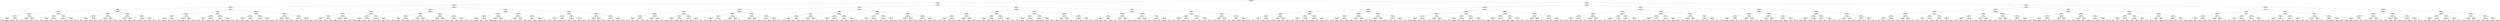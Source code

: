 ## [header material...]
## Command to get the layout: "dot -Teps thisfile > thisfile.eps"
graph "test"
{
node [shape="rectangle", fontsize=10, width=".2", height=".2", margin=0];
graph[fontsize=8];

n000 [label="clustersize = 14060
splitting feature:
((-0.0563,-0.318)-(-0.581,0.765))"] ;
n000 -- n001 ;
n001 [label="clustersize = 9735
splitting feature:
((-0.219,-0.318)-(0.63,0.147))"] ;
n001 -- n002 ;
n002 [label="clustersize = 8242
splitting feature:
((-0.321,-0.155)-(-0.199,0.605))"] ;
n002 -- n003 ;
n003 [label="clustersize = 5050
splitting feature:
((-0.923,-0.287)-(0.0188,0.511))"] ;
n003 -- n004 ;
n004 [label="clustersize = 2201
splitting feature:
((-0.0736,-0.396)-(0.0438,0.289))"] ;
n004 -- n005 ;
n005 [label="clustersize = 1632
splitting feature:
((0.35,-0.0923)-(-0.425,0.244))"] ;
n005 -- n006 ;
n006 [label="clustersize = 522
splitting feature:
((-0.114,0.804)-(0.972,-0.67))"] ;
n006 -- n007 ;
n007 [label="clustersize = 260
splitting feature:
((-0.277,-0.167)-(0.224,0.0676))"] ;
n007 -- n008 ;
n008 [label="clustersize = 166
splitting feature:
((-0.87,-0.889)-(0.653,0.196))"] ;
n008 -- n009 ;
n009 [label="clustersize = 132
pupil avg:
[-0.23908421 -0.02143207]"] ;
n008 -- n010 ;
n010 [label="clustersize = 34
pupil avg:
[ 0.01232824  0.03324576]"] ;
n007 -- n011 ;
n011 [label="clustersize = 94
splitting feature:
((-0.977,0.493)-(0.66,-0.654))"] ;
n011 -- n012 ;
n012 [label="clustersize = 52
pupil avg:
[ 0.05925585  0.04220964]"] ;
n011 -- n013 ;
n013 [label="clustersize = 42
pupil avg:
[-0.14673298  0.08349492]"] ;
n006 -- n014 ;
n014 [label="clustersize = 262
splitting feature:
((0.628,-0.533)-(-0.195,0.127))"] ;
n014 -- n015 ;
n015 [label="clustersize = 87
splitting feature:
((0.296,0.885)-(0.521,-0.0996))"] ;
n015 -- n016 ;
n016 [label="clustersize = 5
pupil avg:
[ 0.13628718  0.20437228]"] ;
n015 -- n017 ;
n017 [label="clustersize = 82
pupil avg:
[-0.39997238  0.16417833]"] ;
n014 -- n018 ;
n018 [label="clustersize = 175
splitting feature:
((0.0355,0.336)-(-0.877,-0.96))"] ;
n018 -- n019 ;
n019 [label="clustersize = 79
pupil avg:
[-0.25737399  0.03406051]"] ;
n018 -- n020 ;
n020 [label="clustersize = 96
pupil avg:
[-0.39208461 -0.06786255]"] ;
n005 -- n021 ;
n021 [label="clustersize = 1110
splitting feature:
((-0.639,-0.21)-(-0.841,0.756))"] ;
n021 -- n022 ;
n022 [label="clustersize = 849
splitting feature:
((-0.522,-0.949)-(-0.4,0.194))"] ;
n022 -- n023 ;
n023 [label="clustersize = 311
splitting feature:
((-0.991,-0.979)-(0.681,-0.21))"] ;
n023 -- n024 ;
n024 [label="clustersize = 232
pupil avg:
[-0.40249237 -0.1902195 ]"] ;
n023 -- n025 ;
n025 [label="clustersize = 79
pupil avg:
[-0.37984477  0.02653975]"] ;
n022 -- n026 ;
n026 [label="clustersize = 538
splitting feature:
((-0.145,0.884)-(0.135,-0.146))"] ;
n026 -- n027 ;
n027 [label="clustersize = 97
pupil avg:
[-0.06219205 -0.19613222]"] ;
n026 -- n028 ;
n028 [label="clustersize = 441
pupil avg:
[-0.25424505 -0.16289312]"] ;
n021 -- n029 ;
n029 [label="clustersize = 261
splitting feature:
((0.758,-0.84)-(-0.0816,-0.165))"] ;
n029 -- n030 ;
n030 [label="clustersize = 27
splitting feature:
((0.0446,0.385)-(0.882,-0.112))"] ;
n030 -- n031 ;
n031 [label="clustersize = 21
pupil avg:
[ 0.20653973 -0.1075795 ]"] ;
n030 -- n032 ;
n032 [label="clustersize = 6
pupil avg:
[-0.00185185 -0.14216524]"] ;
n029 -- n033 ;
n033 [label="clustersize = 234
splitting feature:
((-0.855,0.552)-(-0.903,-0.801))"] ;
n033 -- n034 ;
n034 [label="clustersize = 109
pupil avg:
[ 0.01677543 -0.14384209]"] ;
n033 -- n035 ;
n035 [label="clustersize = 125
pupil avg:
[-0.19520588 -0.13667503]"] ;
n004 -- n036 ;
n036 [label="clustersize = 569
splitting feature:
((-0.834,0.828)-(-0.99,-0.762))"] ;
n036 -- n037 ;
n037 [label="clustersize = 277
splitting feature:
((-0.333,-0.254)-(-0.4,-0.0135))"] ;
n037 -- n038 ;
n038 [label="clustersize = 186
splitting feature:
((0.842,-0.55)-(0.0646,0.863))"] ;
n038 -- n039 ;
n039 [label="clustersize = 23
splitting feature:
((0.933,-0.329)-(0.337,0.501))"] ;
n039 -- n040 ;
n040 [label="clustersize = 6
pupil avg:
[-0.41998491  0.07524777]"] ;
n039 -- n041 ;
n041 [label="clustersize = 17
pupil avg:
[-0.01446897 -0.03478158]"] ;
n038 -- n042 ;
n042 [label="clustersize = 163
splitting feature:
((-0.116,-0.462)-(0.778,-0.275))"] ;
n042 -- n043 ;
n043 [label="clustersize = 144
pupil avg:
[ 0.10250524 -0.00436083]"] ;
n042 -- n044 ;
n044 [label="clustersize = 19
pupil avg:
[-0.06993633 -0.07568781]"] ;
n037 -- n045 ;
n045 [label="clustersize = 91
splitting feature:
((-0.296,0.373)-(-0.000776,-0.0692))"] ;
n045 -- n046 ;
n046 [label="clustersize = 64
splitting feature:
((-0.476,-0.249)-(-0.157,0.2))"] ;
n046 -- n047 ;
n047 [label="clustersize = 15
pupil avg:
[-0.00032107 -0.1932705 ]"] ;
n046 -- n048 ;
n048 [label="clustersize = 49
pupil avg:
[ 0.23109833 -0.13569626]"] ;
n045 -- n049 ;
n049 [label="clustersize = 27
splitting feature:
((-0.939,-0.596)-(0.337,-0.898))"] ;
n049 -- n050 ;
n050 [label="clustersize = 12
pupil avg:
[-0.13080759 -0.16314101]"] ;
n049 -- n051 ;
n051 [label="clustersize = 15
pupil avg:
[ 0.09768486  0.00554526]"] ;
n036 -- n052 ;
n052 [label="clustersize = 292
splitting feature:
((-0.274,-0.74)-(-0.164,0.701))"] ;
n052 -- n053 ;
n053 [label="clustersize = 180
splitting feature:
((-0.986,0.382)-(-0.0925,0.229))"] ;
n053 -- n054 ;
n054 [label="clustersize = 51
splitting feature:
((0.333,0.683)-(-0.38,0.59))"] ;
n054 -- n055 ;
n055 [label="clustersize = 14
pupil avg:
[ 0.07419868  0.06985755]"] ;
n054 -- n056 ;
n056 [label="clustersize = 37
pupil avg:
[-0.08557397 -0.160071  ]"] ;
n053 -- n057 ;
n057 [label="clustersize = 129
splitting feature:
((0.0254,0.0372)-(-0.907,-0.226))"] ;
n057 -- n058 ;
n058 [label="clustersize = 53
pupil avg:
[-0.12234079 -0.03654463]"] ;
n057 -- n059 ;
n059 [label="clustersize = 76
pupil avg:
[-0.28966647 -0.03393504]"] ;
n052 -- n060 ;
n060 [label="clustersize = 112
splitting feature:
((-0.167,0.981)-(-0.21,-0.827))"] ;
n060 -- n061 ;
n061 [label="clustersize = 59
splitting feature:
((-0.997,0.488)-(-0.463,0.402))"] ;
n061 -- n062 ;
n062 [label="clustersize = 32
pupil avg:
[ 0.16650201 -0.05909852]"] ;
n061 -- n063 ;
n063 [label="clustersize = 27
pupil avg:
[ 0.04121247 -0.02372852]"] ;
n060 -- n064 ;
n064 [label="clustersize = 53
splitting feature:
((-0.41,0.0549)-(0.148,-0.146))"] ;
n064 -- n065 ;
n065 [label="clustersize = 30
pupil avg:
[ 0.00093932 -0.15887165]"] ;
n064 -- n066 ;
n066 [label="clustersize = 23
pupil avg:
[-0.05550182  0.04270193]"] ;
n003 -- n067 ;
n067 [label="clustersize = 2849
splitting feature:
((-0.763,0.376)-(-0.566,-0.578))"] ;
n067 -- n068 ;
n068 [label="clustersize = 944
splitting feature:
((0.573,0.658)-(-0.248,-0.835))"] ;
n068 -- n069 ;
n069 [label="clustersize = 260
splitting feature:
((-0.303,0.0208)-(-0.862,0.388))"] ;
n069 -- n070 ;
n070 [label="clustersize = 159
splitting feature:
((0.487,0.784)-(-0.223,-0.74))"] ;
n070 -- n071 ;
n071 [label="clustersize = 107
splitting feature:
((-0.839,0.512)-(0.263,-0.896))"] ;
n071 -- n072 ;
n072 [label="clustersize = 57
pupil avg:
[ 0.33030251  0.05699876]"] ;
n071 -- n073 ;
n073 [label="clustersize = 50
pupil avg:
[ 0.22388674  0.21130566]"] ;
n070 -- n074 ;
n074 [label="clustersize = 52
splitting feature:
((0.621,0.891)-(-0.916,0.397))"] ;
n074 -- n075 ;
n075 [label="clustersize = 26
pupil avg:
[ 0.14518528  0.17547143]"] ;
n074 -- n076 ;
n076 [label="clustersize = 26
pupil avg:
[-0.03082197 -0.04571888]"] ;
n069 -- n077 ;
n077 [label="clustersize = 101
splitting feature:
((-0.0151,-0.743)-(0.864,0.845))"] ;
n077 -- n078 ;
n078 [label="clustersize = 77
splitting feature:
((-0.341,-0.751)-(0.719,-0.224))"] ;
n078 -- n079 ;
n079 [label="clustersize = 37
pupil avg:
[ 0.24193574  0.09143759]"] ;
n078 -- n080 ;
n080 [label="clustersize = 40
pupil avg:
[ 0.43830566  0.11448952]"] ;
n077 -- n081 ;
n081 [label="clustersize = 24
splitting feature:
((-0.45,-0.272)-(-0.897,0.0747))"] ;
n081 -- n082 ;
n082 [label="clustersize = 10
pupil avg:
[ 0.74485833  0.11126216]"] ;
n081 -- n083 ;
n083 [label="clustersize = 14
pupil avg:
[ 0.52825414 -0.0093814 ]"] ;
n068 -- n084 ;
n084 [label="clustersize = 684
splitting feature:
((-0.256,-0.0164)-(-0.24,0.946))"] ;
n084 -- n085 ;
n085 [label="clustersize = 594
splitting feature:
((-0.0228,-0.193)-(0.0665,0.907))"] ;
n085 -- n086 ;
n086 [label="clustersize = 459
splitting feature:
((0.938,-0.39)-(-0.921,0.234))"] ;
n086 -- n087 ;
n087 [label="clustersize = 165
pupil avg:
[-0.06746002  0.11806362]"] ;
n086 -- n088 ;
n088 [label="clustersize = 294
pupil avg:
[ 0.00047281 -0.02750501]"] ;
n085 -- n089 ;
n089 [label="clustersize = 135
splitting feature:
((0.433,-0.189)-(-0.138,-0.262))"] ;
n089 -- n090 ;
n090 [label="clustersize = 12
pupil avg:
[ 0.42849167  0.08653627]"] ;
n089 -- n091 ;
n091 [label="clustersize = 123
pupil avg:
[ 0.21974731  0.02231303]"] ;
n084 -- n092 ;
n092 [label="clustersize = 90
splitting feature:
((-0.852,0.754)-(-0.209,0.262))"] ;
n092 -- n093 ;
n093 [label="clustersize = 45
splitting feature:
((-0.299,0.802)-(0.773,-0.298))"] ;
n093 -- n094 ;
n094 [label="clustersize = 30
pupil avg:
[ 0.36933453 -0.06293372]"] ;
n093 -- n095 ;
n095 [label="clustersize = 15
pupil avg:
[ 0.42793358  0.09796554]"] ;
n092 -- n096 ;
n096 [label="clustersize = 45
splitting feature:
((-0.588,-0.133)-(-0.285,-0.675))"] ;
n096 -- n097 ;
n097 [label="clustersize = 30
pupil avg:
[ 0.28463081 -0.04625019]"] ;
n096 -- n098 ;
n098 [label="clustersize = 15
pupil avg:
[-0.09253212 -0.10653489]"] ;
n067 -- n099 ;
n099 [label="clustersize = 1905
splitting feature:
((0.359,-0.876)-(-0.00465,0.661))"] ;
n099 -- n100 ;
n100 [label="clustersize = 775
splitting feature:
((-0.394,0.191)-(0.314,-0.168))"] ;
n100 -- n101 ;
n101 [label="clustersize = 272
splitting feature:
((-0.175,0.754)-(-0.0906,-0.251))"] ;
n101 -- n102 ;
n102 [label="clustersize = 31
splitting feature:
((-0.461,-0.683)-(-0.415,-0.169))"] ;
n102 -- n103 ;
n103 [label="clustersize = 8
pupil avg:
[-0.23591186 -0.05837555]"] ;
n102 -- n104 ;
n104 [label="clustersize = 23
pupil avg:
[ 0.26746665 -0.12208736]"] ;
n101 -- n105 ;
n105 [label="clustersize = 241
splitting feature:
((0.282,-0.304)-(-0.32,0.542))"] ;
n105 -- n106 ;
n106 [label="clustersize = 144
pupil avg:
[-0.36570183  0.05507174]"] ;
n105 -- n107 ;
n107 [label="clustersize = 97
pupil avg:
[-0.07979033 -0.15001337]"] ;
n100 -- n108 ;
n108 [label="clustersize = 503
splitting feature:
((-0.474,-0.385)-(-0.995,0.375))"] ;
n108 -- n109 ;
n109 [label="clustersize = 471
splitting feature:
((-0.506,-0.035)-(0.286,-0.556))"] ;
n109 -- n110 ;
n110 [label="clustersize = 182
pupil avg:
[-0.18001116  0.16729467]"] ;
n109 -- n111 ;
n111 [label="clustersize = 289
pupil avg:
[-0.31243502  0.17821329]"] ;
n108 -- n112 ;
n112 [label="clustersize = 32
splitting feature:
((0.758,-0.777)-(-0.597,0.16))"] ;
n112 -- n113 ;
n113 [label="clustersize = 23
pupil avg:
[ 0.18096891  0.05193422]"] ;
n112 -- n114 ;
n114 [label="clustersize = 9
pupil avg:
[-0.27281335  0.05691332]"] ;
n099 -- n115 ;
n115 [label="clustersize = 1130
splitting feature:
((-0.476,-0.284)-(0.109,0.519))"] ;
n115 -- n116 ;
n116 [label="clustersize = 646
splitting feature:
((-0.464,-0.115)-(0.309,0.0662))"] ;
n116 -- n117 ;
n117 [label="clustersize = 515
splitting feature:
((0.634,-0.398)-(-0.866,-0.798))"] ;
n117 -- n118 ;
n118 [label="clustersize = 243
pupil avg:
[-0.13918574  0.00208711]"] ;
n117 -- n119 ;
n119 [label="clustersize = 272
pupil avg:
[-0.10320037 -0.14755233]"] ;
n116 -- n120 ;
n120 [label="clustersize = 131
splitting feature:
((0.306,0.0267)-(-0.219,-0.155))"] ;
n120 -- n121 ;
n121 [label="clustersize = 69
pupil avg:
[-0.02387897  0.20015634]"] ;
n120 -- n122 ;
n122 [label="clustersize = 62
pupil avg:
[-0.13429786  0.02076274]"] ;
n115 -- n123 ;
n123 [label="clustersize = 484
splitting feature:
((0.121,0.968)-(-0.236,-0.562))"] ;
n123 -- n124 ;
n124 [label="clustersize = 146
splitting feature:
((0.21,0.637)-(0.0758,0.0885))"] ;
n124 -- n125 ;
n125 [label="clustersize = 58
pupil avg:
[ 0.48039741  0.12156217]"] ;
n124 -- n126 ;
n126 [label="clustersize = 88
pupil avg:
[ 0.23950601  0.09081116]"] ;
n123 -- n127 ;
n127 [label="clustersize = 338
splitting feature:
((-0.518,-0.376)-(-0.979,0.914))"] ;
n127 -- n128 ;
n128 [label="clustersize = 286
pupil avg:
[-0.0774143  0.0430552]"] ;
n127 -- n129 ;
n129 [label="clustersize = 52
pupil avg:
[ 0.12416587 -0.07329786]"] ;
n002 -- n130 ;
n130 [label="clustersize = 3192
splitting feature:
((-0.249,0.838)-(-0.064,-0.408))"] ;
n130 -- n131 ;
n131 [label="clustersize = 1161
splitting feature:
((0.381,0.795)-(-0.733,-0.442))"] ;
n131 -- n132 ;
n132 [label="clustersize = 469
splitting feature:
((-0.906,0.841)-(0.517,0.14))"] ;
n132 -- n133 ;
n133 [label="clustersize = 233
splitting feature:
((0.294,-0.873)-(0.756,-0.133))"] ;
n133 -- n134 ;
n134 [label="clustersize = 130
splitting feature:
((-0.234,-0.47)-(-0.322,-0.197))"] ;
n134 -- n135 ;
n135 [label="clustersize = 59
splitting feature:
((-0.916,0.773)-(0.601,0.92))"] ;
n135 -- n136 ;
n136 [label="clustersize = 50
pupil avg:
[ 0.38694438 -0.02330949]"] ;
n135 -- n137 ;
n137 [label="clustersize = 9
pupil avg:
[ 0.04855224 -0.09962866]"] ;
n134 -- n138 ;
n138 [label="clustersize = 71
splitting feature:
((0.231,-0.541)-(0.56,-0.962))"] ;
n138 -- n139 ;
n139 [label="clustersize = 50
pupil avg:
[ 0.46022049 -0.07039406]"] ;
n138 -- n140 ;
n140 [label="clustersize = 21
pupil avg:
[ 0.62056711 -0.02805465]"] ;
n133 -- n141 ;
n141 [label="clustersize = 103
splitting feature:
((0.171,0.439)-(-0.695,0.0297))"] ;
n141 -- n142 ;
n142 [label="clustersize = 71
splitting feature:
((-0.994,0.591)-(-0.0742,0.301))"] ;
n142 -- n143 ;
n143 [label="clustersize = 20
pupil avg:
[ 0.5998489  -0.05299326]"] ;
n142 -- n144 ;
n144 [label="clustersize = 51
pupil avg:
[ 0.43477781 -0.02480343]"] ;
n141 -- n145 ;
n145 [label="clustersize = 32
splitting feature:
((0.0403,-0.115)-(-0.873,-0.435))"] ;
n145 -- n146 ;
n146 [label="clustersize = 28
pupil avg:
[ 0.62588561 -0.045887  ]"] ;
n145 -- n147 ;
n147 [label="clustersize = 4
pupil avg:
[ 0.79488159 -0.02184874]"] ;
n132 -- n148 ;
n148 [label="clustersize = 236
splitting feature:
((0.782,-0.0978)-(-0.757,0.142))"] ;
n148 -- n149 ;
n149 [label="clustersize = 118
splitting feature:
((-0.804,0.46)-(0.491,-0.462))"] ;
n149 -- n150 ;
n150 [label="clustersize = 37
splitting feature:
((0.301,0.456)-(0.0673,0.0529))"] ;
n150 -- n151 ;
n151 [label="clustersize = 16
pupil avg:
[ 0.28178709  0.0935238 ]"] ;
n150 -- n152 ;
n152 [label="clustersize = 21
pupil avg:
[ 0.04658944  0.09285104]"] ;
n149 -- n153 ;
n153 [label="clustersize = 81
splitting feature:
((-0.221,0.418)-(0.388,0.644))"] ;
n153 -- n154 ;
n154 [label="clustersize = 49
pupil avg:
[ 0.31597873  0.12839889]"] ;
n153 -- n155 ;
n155 [label="clustersize = 32
pupil avg:
[ 0.56287535  0.25750855]"] ;
n148 -- n156 ;
n156 [label="clustersize = 118
splitting feature:
((-0.181,-0.853)-(0.535,-0.974))"] ;
n156 -- n157 ;
n157 [label="clustersize = 79
splitting feature:
((0.0155,-0.574)-(-0.0776,0.666))"] ;
n157 -- n158 ;
n158 [label="clustersize = 18
pupil avg:
[ 0.0122097 -0.0376863]"] ;
n157 -- n159 ;
n159 [label="clustersize = 61
pupil avg:
[ 0.30222363  0.0111297 ]"] ;
n156 -- n160 ;
n160 [label="clustersize = 39
splitting feature:
((-0.392,0.599)-(0.245,-0.727))"] ;
n160 -- n161 ;
n161 [label="clustersize = 31
pupil avg:
[ 0.51825388  0.00938572]"] ;
n160 -- n162 ;
n162 [label="clustersize = 8
pupil avg:
[ 0.30239372  0.04654271]"] ;
n131 -- n163 ;
n163 [label="clustersize = 692
splitting feature:
((0.226,-0.797)-(-0.0155,0.576))"] ;
n163 -- n164 ;
n164 [label="clustersize = 109
splitting feature:
((0.777,0.548)-(0.586,0.0784))"] ;
n164 -- n165 ;
n165 [label="clustersize = 32
splitting feature:
((0.657,0.359)-(0.394,0.523))"] ;
n165 -- n166 ;
n166 [label="clustersize = 10
splitting feature:
((-0.386,0.177)-(-0.47,-0.54))"] ;
n166 -- n167 ;
n167 [label="clustersize = 6
pupil avg:
[ 0.09294811 -0.17390025]"] ;
n166 -- n168 ;
n168 [label="clustersize = 4
pupil avg:
[-0.39157509 -0.07942778]"] ;
n165 -- n169 ;
n169 [label="clustersize = 22
splitting feature:
((-0.83,0.804)-(-0.677,0.333))"] ;
n169 -- n170 ;
n170 [label="clustersize = 7
pupil avg:
[ 0.35124133 -0.08719348]"] ;
n169 -- n171 ;
n171 [label="clustersize = 15
pupil avg:
[ 0.02430429 -0.03025802]"] ;
n164 -- n172 ;
n172 [label="clustersize = 77
splitting feature:
((0.272,-0.868)-(0.64,-0.943))"] ;
n172 -- n173 ;
n173 [label="clustersize = 59
splitting feature:
((0.743,-0.673)-(-0.602,-0.037))"] ;
n173 -- n174 ;
n174 [label="clustersize = 8
pupil avg:
[ 0.46159073  0.02152083]"] ;
n173 -- n175 ;
n175 [label="clustersize = 51
pupil avg:
[ 0.15379601 -0.14741783]"] ;
n172 -- n176 ;
n176 [label="clustersize = 18
splitting feature:
((0.0623,0.165)-(0.0392,-0.201))"] ;
n176 -- n177 ;
n177 [label="clustersize = 6
pupil avg:
[ 0.35678789  0.03577791]"] ;
n176 -- n178 ;
n178 [label="clustersize = 12
pupil avg:
[ 0.59895161 -0.17360736]"] ;
n163 -- n179 ;
n179 [label="clustersize = 583
splitting feature:
((-0.535,-0.367)-(0.422,0.371))"] ;
n179 -- n180 ;
n180 [label="clustersize = 463
splitting feature:
((-0.215,0.918)-(-0.195,-0.885))"] ;
n180 -- n181 ;
n181 [label="clustersize = 385
splitting feature:
((0.0379,0.46)-(-0.518,0.953))"] ;
n181 -- n182 ;
n182 [label="clustersize = 326
pupil avg:
[ 0.45354273 -0.0905804 ]"] ;
n181 -- n183 ;
n183 [label="clustersize = 59
pupil avg:
[ 0.55435705 -0.18569254]"] ;
n180 -- n184 ;
n184 [label="clustersize = 78
splitting feature:
((0.0826,0.552)-(-0.379,-0.341))"] ;
n184 -- n185 ;
n185 [label="clustersize = 32
pupil avg:
[ 0.36553045 -0.04697977]"] ;
n184 -- n186 ;
n186 [label="clustersize = 46
pupil avg:
[ 0.17930905 -0.118533  ]"] ;
n179 -- n187 ;
n187 [label="clustersize = 120
splitting feature:
((0.189,0.909)-(-0.0815,0.123))"] ;
n187 -- n188 ;
n188 [label="clustersize = 21
splitting feature:
((0.0848,0.256)-(-0.557,0.449))"] ;
n188 -- n189 ;
n189 [label="clustersize = 14
pupil avg:
[ 0.42885777  0.0549825 ]"] ;
n188 -- n190 ;
n190 [label="clustersize = 7
pupil avg:
[ 0.68869854 -0.12693572]"] ;
n187 -- n191 ;
n191 [label="clustersize = 99
splitting feature:
((0.0258,0.488)-(0.108,-0.0757))"] ;
n191 -- n192 ;
n192 [label="clustersize = 59
pupil avg:
[ 0.36040004 -0.00262727]"] ;
n191 -- n193 ;
n193 [label="clustersize = 40
pupil avg:
[ 0.11658208  0.00226038]"] ;
n130 -- n194 ;
n194 [label="clustersize = 2031
splitting feature:
((-0.0127,-0.707)-(-0.0682,0.837))"] ;
n194 -- n195 ;
n195 [label="clustersize = 1093
splitting feature:
((-0.171,0.628)-(-0.613,-0.961))"] ;
n195 -- n196 ;
n196 [label="clustersize = 721
splitting feature:
((-0.803,0.726)-(-0.392,-0.847))"] ;
n196 -- n197 ;
n197 [label="clustersize = 261
splitting feature:
((0.0864,-0.0193)-(-0.536,0.805))"] ;
n197 -- n198 ;
n198 [label="clustersize = 211
splitting feature:
((-0.79,0.808)-(0.169,-0.00487))"] ;
n198 -- n199 ;
n199 [label="clustersize = 65
pupil avg:
[ 0.27987142 -0.05248493]"] ;
n198 -- n200 ;
n200 [label="clustersize = 146
pupil avg:
[ 0.08974238  0.00903315]"] ;
n197 -- n201 ;
n201 [label="clustersize = 50
splitting feature:
((-0.407,0.493)-(0.177,0.016))"] ;
n201 -- n202 ;
n202 [label="clustersize = 37
pupil avg:
[ 0.40185716 -0.12872134]"] ;
n201 -- n203 ;
n203 [label="clustersize = 13
pupil avg:
[ 0.13801953  0.076264  ]"] ;
n196 -- n204 ;
n204 [label="clustersize = 460
splitting feature:
((-0.193,-0.544)-(-0.0681,0.383))"] ;
n204 -- n205 ;
n205 [label="clustersize = 177
splitting feature:
((-0.387,-0.302)-(0.131,0.253))"] ;
n205 -- n206 ;
n206 [label="clustersize = 73
pupil avg:
[-0.16969523 -0.08399039]"] ;
n205 -- n207 ;
n207 [label="clustersize = 104
pupil avg:
[-0.09859449  0.04309644]"] ;
n204 -- n208 ;
n208 [label="clustersize = 283
splitting feature:
((0.534,0.836)-(-0.453,0.95))"] ;
n208 -- n209 ;
n209 [label="clustersize = 126
pupil avg:
[-0.04611964  0.05801838]"] ;
n208 -- n210 ;
n210 [label="clustersize = 157
pupil avg:
[ 0.09005451 -0.02805706]"] ;
n195 -- n211 ;
n211 [label="clustersize = 372
splitting feature:
((0.041,0.921)-(0.366,-0.305))"] ;
n211 -- n212 ;
n212 [label="clustersize = 113
splitting feature:
((-0.0726,0.217)-(0.00233,-0.045))"] ;
n212 -- n213 ;
n213 [label="clustersize = 49
splitting feature:
((0.161,0.034)-(-0.941,-0.44))"] ;
n213 -- n214 ;
n214 [label="clustersize = 30
pupil avg:
[ 0.10743828  0.07243651]"] ;
n213 -- n215 ;
n215 [label="clustersize = 19
pupil avg:
[-0.0256271  -0.10676548]"] ;
n212 -- n216 ;
n216 [label="clustersize = 64
splitting feature:
((-0.0119,0.437)-(-0.364,-0.916))"] ;
n216 -- n217 ;
n217 [label="clustersize = 32
pupil avg:
[-0.01699933  0.1169064 ]"] ;
n216 -- n218 ;
n218 [label="clustersize = 32
pupil avg:
[-0.21342857  0.00922568]"] ;
n211 -- n219 ;
n219 [label="clustersize = 259
splitting feature:
((0.814,0.958)-(0.56,-0.499))"] ;
n219 -- n220 ;
n220 [label="clustersize = 54
splitting feature:
((-0.714,0.606)-(-0.463,0.412))"] ;
n220 -- n221 ;
n221 [label="clustersize = 19
pupil avg:
[ 0.08342835  0.02473913]"] ;
n220 -- n222 ;
n222 [label="clustersize = 35
pupil avg:
[-0.13528518  0.10846575]"] ;
n219 -- n223 ;
n223 [label="clustersize = 205
splitting feature:
((-0.339,-0.298)-(0.0635,0.0576))"] ;
n223 -- n224 ;
n224 [label="clustersize = 54
pupil avg:
[-0.29959081 -0.11067206]"] ;
n223 -- n225 ;
n225 [label="clustersize = 151
pupil avg:
[-0.25535601  0.12344115]"] ;
n194 -- n226 ;
n226 [label="clustersize = 938
splitting feature:
((0.584,-0.79)-(-0.872,0.8))"] ;
n226 -- n227 ;
n227 [label="clustersize = 349
splitting feature:
((-0.477,-0.122)-(-0.0802,0.851))"] ;
n227 -- n228 ;
n228 [label="clustersize = 84
splitting feature:
((-0.527,0.233)-(-0.991,-0.505))"] ;
n228 -- n229 ;
n229 [label="clustersize = 58
splitting feature:
((0.991,0.354)-(-0.246,0.848))"] ;
n229 -- n230 ;
n230 [label="clustersize = 9
pupil avg:
[-0.04240462 -0.24465672]"] ;
n229 -- n231 ;
n231 [label="clustersize = 49
pupil avg:
[ 0.05408215  0.05652376]"] ;
n228 -- n232 ;
n232 [label="clustersize = 26
splitting feature:
((-0.195,0.735)-(0.39,-0.0777))"] ;
n232 -- n233 ;
n233 [label="clustersize = 12
pupil avg:
[-0.17784246 -0.19793457]"] ;
n232 -- n234 ;
n234 [label="clustersize = 14
pupil avg:
[-0.29433972  0.01597758]"] ;
n227 -- n235 ;
n235 [label="clustersize = 265
splitting feature:
((-0.106,-0.204)-(-0.11,0.581))"] ;
n235 -- n236 ;
n236 [label="clustersize = 136
splitting feature:
((0.558,-0.0958)-(-0.0711,-0.307))"] ;
n236 -- n237 ;
n237 [label="clustersize = 4
pupil avg:
[-0.20983646  0.32708033]"] ;
n236 -- n238 ;
n238 [label="clustersize = 132
pupil avg:
[ 0.07430998  0.03127264]"] ;
n235 -- n239 ;
n239 [label="clustersize = 129
splitting feature:
((0.493,-0.29)-(-0.343,-0.832))"] ;
n239 -- n240 ;
n240 [label="clustersize = 53
pupil avg:
[ 0.35894336  0.09241751]"] ;
n239 -- n241 ;
n241 [label="clustersize = 76
pupil avg:
[ 0.21643563  0.00642932]"] ;
n226 -- n242 ;
n242 [label="clustersize = 589
splitting feature:
((-0.786,0.36)-(-0.0271,-0.877))"] ;
n242 -- n243 ;
n243 [label="clustersize = 417
splitting feature:
((-0.124,-0.163)-(0.15,0.651))"] ;
n243 -- n244 ;
n244 [label="clustersize = 290
splitting feature:
((-0.31,-0.395)-(0.911,0.613))"] ;
n244 -- n245 ;
n245 [label="clustersize = 272
pupil avg:
[ 0.24441501 -0.0086601 ]"] ;
n244 -- n246 ;
n246 [label="clustersize = 18
pupil avg:
[ 0.04920774 -0.01566968]"] ;
n243 -- n247 ;
n247 [label="clustersize = 127
splitting feature:
((-0.86,-0.407)-(0.387,-0.376))"] ;
n247 -- n248 ;
n248 [label="clustersize = 72
pupil avg:
[ 0.29257819  0.00086826]"] ;
n247 -- n249 ;
n249 [label="clustersize = 55
pupil avg:
[ 0.45988981  0.06553194]"] ;
n242 -- n250 ;
n250 [label="clustersize = 172
splitting feature:
((-0.613,0.324)-(0.955,-0.215))"] ;
n250 -- n251 ;
n251 [label="clustersize = 113
splitting feature:
((0.416,0.167)-(-0.404,-0.245))"] ;
n251 -- n252 ;
n252 [label="clustersize = 41
pupil avg:
[ 0.04154003  0.06155279]"] ;
n251 -- n253 ;
n253 [label="clustersize = 72
pupil avg:
[ 0.0516994  -0.08852035]"] ;
n250 -- n254 ;
n254 [label="clustersize = 59
splitting feature:
((0.482,0.879)-(-0.94,0.798))"] ;
n254 -- n255 ;
n255 [label="clustersize = 11
pupil avg:
[ 0.13540291  0.07016879]"] ;
n254 -- n256 ;
n256 [label="clustersize = 48
pupil avg:
[ 0.30449671 -0.02326315]"] ;
n001 -- n257 ;
n257 [label="clustersize = 1493
splitting feature:
((0.733,-0.261)-(-0.141,0.804))"] ;
n257 -- n258 ;
n258 [label="clustersize = 629
splitting feature:
((0.21,0.967)-(0.947,-0.485))"] ;
n258 -- n259 ;
n259 [label="clustersize = 280
splitting feature:
((-0.664,0.876)-(-0.579,-0.748))"] ;
n259 -- n260 ;
n260 [label="clustersize = 91
splitting feature:
((0.424,0.558)-(-0.618,-0.26))"] ;
n260 -- n261 ;
n261 [label="clustersize = 52
splitting feature:
((0.758,0.863)-(-0.182,-0.695))"] ;
n261 -- n262 ;
n262 [label="clustersize = 21
splitting feature:
((0.388,-0.687)-(0.918,-0.609))"] ;
n262 -- n263 ;
n263 [label="clustersize = 13
splitting feature:
((0.29,-0.444)-(-0.452,0.114))"] ;
n263 -- n264 ;
n264 [label="clustersize = 6
pupil avg:
[ 0.52093961  0.3410431 ]"] ;
n263 -- n265 ;
n265 [label="clustersize = 7
pupil avg:
[ 0.37144643  0.26805442]"] ;
n262 -- n266 ;
n266 [label="clustersize = 8
splitting feature:
((0.239,0.365)-(-0.167,0.375))"] ;
n266 -- n267 ;
n267 [label="clustersize = 4
pupil avg:
[ 0.60931111  0.23069644]"] ;
n266 -- n268 ;
n268 [label="clustersize = 4
pupil avg:
[ 0.73262155  0.22682838]"] ;
n261 -- n269 ;
n269 [label="clustersize = 31
splitting feature:
((0.373,0.0786)-(0.0762,0.451))"] ;
n269 -- n270 ;
n270 [label="clustersize = 8
splitting feature:
((-0.895,-0.25)-(-0.977,-0.547))"] ;
n270 -- n271 ;
n271 [label="clustersize = 4
pupil avg:
[ 0.04496928  0.3578725 ]"] ;
n270 -- n272 ;
n272 [label="clustersize = 4
pupil avg:
[-0.11890718  0.30878921]"] ;
n269 -- n273 ;
n273 [label="clustersize = 23
splitting feature:
((-0.0943,-0.448)-(0.409,0.633))"] ;
n273 -- n274 ;
n274 [label="clustersize = 4
pupil avg:
[ 0.23303955  0.00835405]"] ;
n273 -- n275 ;
n275 [label="clustersize = 19
pupil avg:
[ 0.4462701   0.23242669]"] ;
n260 -- n276 ;
n276 [label="clustersize = 39
splitting feature:
((-0.586,-0.323)-(0.249,0.956))"] ;
n276 -- n277 ;
n277 [label="clustersize = 18
splitting feature:
((-0.383,-0.562)-(-0.618,-0.91))"] ;
n277 -- n278 ;
n278 [label="clustersize = 10
splitting feature:
((-0.879,-0.285)-(0.921,-0.275))"] ;
n278 -- n279 ;
n279 [label="clustersize = 5
pupil avg:
[ 0.29377476 -0.25900499]"] ;
n278 -- n280 ;
n280 [label="clustersize = 5
pupil avg:
[ 0.15612873  0.22033584]"] ;
n277 -- n281 ;
n281 [label="clustersize = 8
splitting feature:
((-0.0986,0.174)-(-0.393,0.95))"] ;
n281 -- n282 ;
n282 [label="clustersize = 4
pupil avg:
[ 0.01061655  0.18798685]"] ;
n281 -- n283 ;
n283 [label="clustersize = 4
pupil avg:
[-0.57456897  0.16443966]"] ;
n276 -- n284 ;
n284 [label="clustersize = 21
splitting feature:
((-0.0438,-0.235)-(-0.797,0.423))"] ;
n284 -- n285 ;
n285 [label="clustersize = 10
splitting feature:
((-0.241,-0.515)-(0.27,-0.955))"] ;
n285 -- n286 ;
n286 [label="clustersize = 5
pupil avg:
[-0.19046959  0.11792232]"] ;
n285 -- n287 ;
n287 [label="clustersize = 5
pupil avg:
[ 0.37368177  0.27342861]"] ;
n284 -- n288 ;
n288 [label="clustersize = 11
splitting feature:
((-0.814,-0.402)-(0.786,0.138))"] ;
n288 -- n289 ;
n289 [label="clustersize = 5
pupil avg:
[ 0.52564407  0.17392408]"] ;
n288 -- n290 ;
n290 [label="clustersize = 6
pupil avg:
[ 0.23039132  0.21420915]"] ;
n259 -- n291 ;
n291 [label="clustersize = 189
splitting feature:
((-0.807,0.596)-(-0.353,0.565))"] ;
n291 -- n292 ;
n292 [label="clustersize = 66
splitting feature:
((-0.561,-0.409)-(0.271,0.376))"] ;
n292 -- n293 ;
n293 [label="clustersize = 24
splitting feature:
((-0.492,-0.839)-(0.193,0.62))"] ;
n293 -- n294 ;
n294 [label="clustersize = 12
splitting feature:
((-0.424,-0.363)-(0.821,-0.0967))"] ;
n294 -- n295 ;
n295 [label="clustersize = 6
pupil avg:
[-0.40168804  0.1661005 ]"] ;
n294 -- n296 ;
n296 [label="clustersize = 6
pupil avg:
[-0.04604591  0.3474863 ]"] ;
n293 -- n297 ;
n297 [label="clustersize = 12
splitting feature:
((-0.0935,-0.925)-(0.252,0.353))"] ;
n297 -- n298 ;
n298 [label="clustersize = 8
pupil avg:
[-0.03541989  0.22295402]"] ;
n297 -- n299 ;
n299 [label="clustersize = 4
pupil avg:
[ 0.14252829  0.06530863]"] ;
n292 -- n300 ;
n300 [label="clustersize = 42
splitting feature:
((0.871,0.832)-(-0.388,-0.128))"] ;
n300 -- n301 ;
n301 [label="clustersize = 26
splitting feature:
((-0.0825,-0.378)-(0.643,-0.997))"] ;
n301 -- n302 ;
n302 [label="clustersize = 18
pupil avg:
[ 0.09231002  0.25466203]"] ;
n301 -- n303 ;
n303 [label="clustersize = 8
pupil avg:
[-0.20313171  0.31594384]"] ;
n300 -- n304 ;
n304 [label="clustersize = 16
splitting feature:
((-0.851,0.879)-(-0.486,-0.749))"] ;
n304 -- n305 ;
n305 [label="clustersize = 10
pupil avg:
[ 0.45367407  0.221608  ]"] ;
n304 -- n306 ;
n306 [label="clustersize = 6
pupil avg:
[ 0.07682683  0.27423332]"] ;
n291 -- n307 ;
n307 [label="clustersize = 123
splitting feature:
((-0.676,-0.274)-(-0.41,0.87))"] ;
n307 -- n308 ;
n308 [label="clustersize = 95
splitting feature:
((0.578,0.619)-(0.157,-0.233))"] ;
n308 -- n309 ;
n309 [label="clustersize = 14
splitting feature:
((0.776,0.317)-(0.594,-0.294))"] ;
n309 -- n310 ;
n310 [label="clustersize = 10
pupil avg:
[-0.5892176   0.13768217]"] ;
n309 -- n311 ;
n311 [label="clustersize = 4
pupil avg:
[-0.17335263  0.24121175]"] ;
n308 -- n312 ;
n312 [label="clustersize = 81
splitting feature:
((0.269,0.819)-(0.804,0.765))"] ;
n312 -- n313 ;
n313 [label="clustersize = 50
pupil avg:
[-0.08967711  0.23645273]"] ;
n312 -- n314 ;
n314 [label="clustersize = 31
pupil avg:
[-0.35504946  0.20125116]"] ;
n307 -- n315 ;
n315 [label="clustersize = 28
splitting feature:
((0.774,0.575)-(-0.549,-0.596))"] ;
n315 -- n316 ;
n316 [label="clustersize = 10
splitting feature:
((0.829,0.317)-(0.198,-0.678))"] ;
n316 -- n317 ;
n317 [label="clustersize = 6
pupil avg:
[ 0.46740296  0.35976309]"] ;
n316 -- n318 ;
n318 [label="clustersize = 4
pupil avg:
[ 0.15522439  0.29059989]"] ;
n315 -- n319 ;
n319 [label="clustersize = 18
splitting feature:
((-0.231,0.167)-(-0.446,0.211))"] ;
n319 -- n320 ;
n320 [label="clustersize = 8
pupil avg:
[-0.30449522  0.25374209]"] ;
n319 -- n321 ;
n321 [label="clustersize = 10
pupil avg:
[ 0.16234934  0.10420131]"] ;
n258 -- n322 ;
n322 [label="clustersize = 349
splitting feature:
((-0.044,0.928)-(-0.748,-0.393))"] ;
n322 -- n323 ;
n323 [label="clustersize = 82
splitting feature:
((0.503,-0.152)-(0.318,0.585))"] ;
n323 -- n324 ;
n324 [label="clustersize = 43
splitting feature:
((-0.237,0.243)-(0.683,-0.221))"] ;
n324 -- n325 ;
n325 [label="clustersize = 17
splitting feature:
((0.694,0.482)-(0.618,0.505))"] ;
n325 -- n326 ;
n326 [label="clustersize = 8
splitting feature:
((0.467,-0.555)-(0.00764,0.947))"] ;
n326 -- n327 ;
n327 [label="clustersize = 4
pupil avg:
[-0.14131653  0.28739496]"] ;
n326 -- n328 ;
n328 [label="clustersize = 4
pupil avg:
[ 0.35929016 -0.08810212]"] ;
n325 -- n329 ;
n329 [label="clustersize = 9
splitting feature:
((-0.608,-0.632)-(0.729,-0.732))"] ;
n329 -- n330 ;
n330 [label="clustersize = 4
pupil avg:
[-0.20949858  0.15638754]"] ;
n329 -- n331 ;
n331 [label="clustersize = 5
pupil avg:
[-0.29864075  0.28724514]"] ;
n324 -- n332 ;
n332 [label="clustersize = 26
splitting feature:
((0.478,-0.439)-(0.538,-0.513))"] ;
n332 -- n333 ;
n333 [label="clustersize = 18
splitting feature:
((-0.557,-0.271)-(0.0733,-0.544))"] ;
n333 -- n334 ;
n334 [label="clustersize = 6
pupil avg:
[-0.15489706  0.15021991]"] ;
n333 -- n335 ;
n335 [label="clustersize = 12
pupil avg:
[-0.39529857  0.29257883]"] ;
n332 -- n336 ;
n336 [label="clustersize = 8
splitting feature:
((-0.404,-0.833)-(-0.308,0.676))"] ;
n336 -- n337 ;
n337 [label="clustersize = 4
pupil avg:
[-0.2915705  0.321762 ]"] ;
n336 -- n338 ;
n338 [label="clustersize = 4
pupil avg:
[ 0.05154098  0.34168708]"] ;
n323 -- n339 ;
n339 [label="clustersize = 39
splitting feature:
((-0.917,-0.617)-(-0.904,0.358))"] ;
n339 -- n340 ;
n340 [label="clustersize = 16
splitting feature:
((0.668,-0.602)-(-0.0516,-0.578))"] ;
n340 -- n341 ;
n341 [label="clustersize = 8
splitting feature:
((-0.855,0.0308)-(-0.97,0.937))"] ;
n341 -- n342 ;
n342 [label="clustersize = 4
pupil avg:
[-0.1568394   0.30932306]"] ;
n341 -- n343 ;
n343 [label="clustersize = 4
pupil avg:
[-0.44573191  0.25974642]"] ;
n340 -- n344 ;
n344 [label="clustersize = 8
splitting feature:
((-0.478,0.581)-(-0.0378,0.286))"] ;
n344 -- n345 ;
n345 [label="clustersize = 4
pupil avg:
[ 0.23438209  0.34163418]"] ;
n344 -- n346 ;
n346 [label="clustersize = 4
pupil avg:
[-0.12063492  0.01571429]"] ;
n339 -- n347 ;
n347 [label="clustersize = 23
splitting feature:
((0.482,0.403)-(0.287,-0.873))"] ;
n347 -- n348 ;
n348 [label="clustersize = 14
splitting feature:
((-0.491,0.921)-(0.299,0.191))"] ;
n348 -- n349 ;
n349 [label="clustersize = 4
pupil avg:
[ 0.43665223  0.20766231]"] ;
n348 -- n350 ;
n350 [label="clustersize = 10
pupil avg:
[ 0.14827525  0.22965966]"] ;
n347 -- n351 ;
n351 [label="clustersize = 9
splitting feature:
((0.451,-0.202)-(-0.337,0.783))"] ;
n351 -- n352 ;
n352 [label="clustersize = 5
pupil avg:
[-0.16086311  0.28286768]"] ;
n351 -- n353 ;
n353 [label="clustersize = 4
pupil avg:
[ 0.15711819  0.14285576]"] ;
n322 -- n354 ;
n354 [label="clustersize = 267
splitting feature:
((0.43,0.596)-(-0.586,-0.984))"] ;
n354 -- n355 ;
n355 [label="clustersize = 124
splitting feature:
((-0.919,0.232)-(-0.296,-0.9))"] ;
n355 -- n356 ;
n356 [label="clustersize = 29
splitting feature:
((-0.913,-0.238)-(-0.721,0.434))"] ;
n356 -- n357 ;
n357 [label="clustersize = 8
splitting feature:
((-0.723,0.593)-(-0.994,0.959))"] ;
n357 -- n358 ;
n358 [label="clustersize = 4
pupil avg:
[-0.01901709  0.09447497]"] ;
n357 -- n359 ;
n359 [label="clustersize = 4
pupil avg:
[ 0.41064815  0.38108466]"] ;
n356 -- n360 ;
n360 [label="clustersize = 21
splitting feature:
((-0.6,-0.635)-(-0.537,-0.603))"] ;
n360 -- n361 ;
n361 [label="clustersize = 14
pupil avg:
[-0.23667136  0.23498677]"] ;
n360 -- n362 ;
n362 [label="clustersize = 7
pupil avg:
[-0.01025069  0.18640979]"] ;
n355 -- n363 ;
n363 [label="clustersize = 95
splitting feature:
((-0.173,-0.526)-(-0.875,-0.817))"] ;
n363 -- n364 ;
n364 [label="clustersize = 75
splitting feature:
((0.423,-0.345)-(0.329,0.185))"] ;
n364 -- n365 ;
n365 [label="clustersize = 41
pupil avg:
[-0.26156801  0.27530251]"] ;
n364 -- n366 ;
n366 [label="clustersize = 34
pupil avg:
[-0.05907589  0.26904288]"] ;
n363 -- n367 ;
n367 [label="clustersize = 20
splitting feature:
((0.628,0.613)-(0.596,0.503))"] ;
n367 -- n368 ;
n368 [label="clustersize = 5
pupil avg:
[-0.271969    0.22053205]"] ;
n367 -- n369 ;
n369 [label="clustersize = 15
pupil avg:
[-0.45057082  0.236431  ]"] ;
n354 -- n370 ;
n370 [label="clustersize = 143
splitting feature:
((-0.863,-0.967)-(0.256,-0.377))"] ;
n370 -- n371 ;
n371 [label="clustersize = 31
splitting feature:
((-0.417,-0.0604)-(0.248,-0.217))"] ;
n371 -- n372 ;
n372 [label="clustersize = 18
splitting feature:
((-0.207,0.274)-(0.185,-0.0286))"] ;
n372 -- n373 ;
n373 [label="clustersize = 14
pupil avg:
[-0.51000004 -0.24165943]"] ;
n372 -- n374 ;
n374 [label="clustersize = 4
pupil avg:
[-0.36161323  0.16886585]"] ;
n371 -- n375 ;
n375 [label="clustersize = 13
splitting feature:
((-0.908,-0.945)-(-0.372,-0.253))"] ;
n375 -- n376 ;
n376 [label="clustersize = 5
pupil avg:
[-0.74619048  0.12761905]"] ;
n375 -- n377 ;
n377 [label="clustersize = 8
pupil avg:
[-0.25980492  0.22410646]"] ;
n370 -- n378 ;
n378 [label="clustersize = 112
splitting feature:
((-0.491,-0.254)-(0.00396,0.079))"] ;
n378 -- n379 ;
n379 [label="clustersize = 46
splitting feature:
((0.321,-0.431)-(-0.135,0.547))"] ;
n379 -- n380 ;
n380 [label="clustersize = 38
pupil avg:
[-0.33730883  0.28100644]"] ;
n379 -- n381 ;
n381 [label="clustersize = 8
pupil avg:
[-0.60638674  0.23873874]"] ;
n378 -- n382 ;
n382 [label="clustersize = 66
splitting feature:
((0.105,-0.961)-(-0.494,0.578))"] ;
n382 -- n383 ;
n383 [label="clustersize = 57
pupil avg:
[-0.30358285  0.19687132]"] ;
n382 -- n384 ;
n384 [label="clustersize = 9
pupil avg:
[-0.00903639  0.13820559]"] ;
n257 -- n385 ;
n385 [label="clustersize = 864
splitting feature:
((0.147,0.684)-(-0.719,-0.289))"] ;
n385 -- n386 ;
n386 [label="clustersize = 536
splitting feature:
((-0.429,-0.288)-(-0.0132,0.449))"] ;
n386 -- n387 ;
n387 [label="clustersize = 154
splitting feature:
((0.948,0.83)-(0.761,-0.923))"] ;
n387 -- n388 ;
n388 [label="clustersize = 70
splitting feature:
((0.207,-0.439)-(-0.806,0.141))"] ;
n388 -- n389 ;
n389 [label="clustersize = 54
splitting feature:
((-0.208,0.871)-(0.565,-0.887))"] ;
n389 -- n390 ;
n390 [label="clustersize = 24
splitting feature:
((0.398,0.105)-(0.59,0.99))"] ;
n390 -- n391 ;
n391 [label="clustersize = 20
pupil avg:
[ 0.08076125  0.26597403]"] ;
n390 -- n392 ;
n392 [label="clustersize = 4
pupil avg:
[ 0.03015873 -0.1771164 ]"] ;
n389 -- n393 ;
n393 [label="clustersize = 30
splitting feature:
((0.468,-0.307)-(0.155,0.191))"] ;
n393 -- n394 ;
n394 [label="clustersize = 12
pupil avg:
[-0.24946279  0.2811891 ]"] ;
n393 -- n395 ;
n395 [label="clustersize = 18
pupil avg:
[-0.03834809  0.29320003]"] ;
n388 -- n396 ;
n396 [label="clustersize = 16
splitting feature:
((-0.0386,0.197)-(-0.464,-0.629))"] ;
n396 -- n397 ;
n397 [label="clustersize = 8
splitting feature:
((0.0804,0.432)-(-0.297,-0.525))"] ;
n397 -- n398 ;
n398 [label="clustersize = 4
pupil avg:
[-0.11413383  0.12507817]"] ;
n397 -- n399 ;
n399 [label="clustersize = 4
pupil avg:
[-0.03727563 -0.09235388]"] ;
n396 -- n400 ;
n400 [label="clustersize = 8
splitting feature:
((0.689,-0.215)-(-0.692,-0.234))"] ;
n400 -- n401 ;
n401 [label="clustersize = 4
pupil avg:
[-0.24766206 -0.18047859]"] ;
n400 -- n402 ;
n402 [label="clustersize = 4
pupil avg:
[-0.46151996 -0.20951178]"] ;
n387 -- n403 ;
n403 [label="clustersize = 84
splitting feature:
((0.277,0.909)-(-0.4,-0.705))"] ;
n403 -- n404 ;
n404 [label="clustersize = 47
splitting feature:
((-0.542,0.589)-(0.656,-0.742))"] ;
n404 -- n405 ;
n405 [label="clustersize = 22
splitting feature:
((-0.67,0.683)-(0.00564,0.978))"] ;
n405 -- n406 ;
n406 [label="clustersize = 9
pupil avg:
[ 0.02045427  0.27606537]"] ;
n405 -- n407 ;
n407 [label="clustersize = 13
pupil avg:
[ 0.13072152  0.13255621]"] ;
n404 -- n408 ;
n408 [label="clustersize = 25
splitting feature:
((-0.963,0.937)-(0.868,-0.0352))"] ;
n408 -- n409 ;
n409 [label="clustersize = 11
pupil avg:
[ 0.53991872  0.20269153]"] ;
n408 -- n410 ;
n410 [label="clustersize = 14
pupil avg:
[ 0.2985831   0.31341883]"] ;
n403 -- n411 ;
n411 [label="clustersize = 37
splitting feature:
((0.293,0.0812)-(-0.465,-0.323))"] ;
n411 -- n412 ;
n412 [label="clustersize = 16
splitting feature:
((0.503,0.192)-(0.00537,0.00898))"] ;
n412 -- n413 ;
n413 [label="clustersize = 6
pupil avg:
[ 0.10320278  0.3038113 ]"] ;
n412 -- n414 ;
n414 [label="clustersize = 10
pupil avg:
[-0.04408313  0.23967271]"] ;
n411 -- n415 ;
n415 [label="clustersize = 21
splitting feature:
((-0.891,-0.623)-(0.85,-0.28))"] ;
n415 -- n416 ;
n416 [label="clustersize = 14
pupil avg:
[-0.07918059 -0.2007343 ]"] ;
n415 -- n417 ;
n417 [label="clustersize = 7
pupil avg:
[-0.07973137  0.17551672]"] ;
n386 -- n418 ;
n418 [label="clustersize = 382
splitting feature:
((-0.104,0.659)-(-0.11,-0.0487))"] ;
n418 -- n419 ;
n419 [label="clustersize = 236
splitting feature:
((-0.0722,0.941)-(0.122,-0.187))"] ;
n419 -- n420 ;
n420 [label="clustersize = 130
splitting feature:
((-0.468,0.442)-(0.714,0.257))"] ;
n420 -- n421 ;
n421 [label="clustersize = 52
splitting feature:
((0.128,-0.388)-(-0.737,-0.789))"] ;
n421 -- n422 ;
n422 [label="clustersize = 43
pupil avg:
[ 0.41329965  0.11379432]"] ;
n421 -- n423 ;
n423 [label="clustersize = 9
pupil avg:
[ 0.25605154 -0.06861123]"] ;
n420 -- n424 ;
n424 [label="clustersize = 78
splitting feature:
((0.63,0.788)-(-0.0594,0.0172))"] ;
n424 -- n425 ;
n425 [label="clustersize = 29
pupil avg:
[ 0.52716902  0.32248305]"] ;
n424 -- n426 ;
n426 [label="clustersize = 49
pupil avg:
[ 0.56337249  0.1288256 ]"] ;
n419 -- n427 ;
n427 [label="clustersize = 106
splitting feature:
((-0.0277,0.532)-(0.488,-0.594))"] ;
n427 -- n428 ;
n428 [label="clustersize = 98
splitting feature:
((-0.257,0.775)-(0.0136,0.596))"] ;
n428 -- n429 ;
n429 [label="clustersize = 14
pupil avg:
[ 0.54830201  0.24248455]"] ;
n428 -- n430 ;
n430 [label="clustersize = 84
pupil avg:
[ 0.25576479  0.19442978]"] ;
n427 -- n431 ;
n431 [label="clustersize = 8
splitting feature:
((-0.0906,-0.654)-(0.63,-0.36))"] ;
n431 -- n432 ;
n432 [label="clustersize = 4
pupil avg:
[-0.19232955  0.10585768]"] ;
n431 -- n433 ;
n433 [label="clustersize = 4
pupil avg:
[ 0.02182966  0.29004096]"] ;
n418 -- n434 ;
n434 [label="clustersize = 146
splitting feature:
((0.314,-0.0494)-(0.18,0.662))"] ;
n434 -- n435 ;
n435 [label="clustersize = 58
splitting feature:
((0.5,-0.345)-(0.0571,0.521))"] ;
n435 -- n436 ;
n436 [label="clustersize = 8
splitting feature:
((0.207,-0.0439)-(0.326,0.236))"] ;
n436 -- n437 ;
n437 [label="clustersize = 4
pupil avg:
[-0.21456038  0.32690797]"] ;
n436 -- n438 ;
n438 [label="clustersize = 4
pupil avg:
[-0.27401478  0.06810345]"] ;
n435 -- n439 ;
n439 [label="clustersize = 50
splitting feature:
((0.148,-0.813)-(-3.22e-05,0.971))"] ;
n439 -- n440 ;
n440 [label="clustersize = 21
pupil avg:
[-0.02383944  0.18767332]"] ;
n439 -- n441 ;
n441 [label="clustersize = 29
pupil avg:
[ 0.12073483  0.20175799]"] ;
n434 -- n442 ;
n442 [label="clustersize = 88
splitting feature:
((-0.254,-0.469)-(0.377,-0.292))"] ;
n442 -- n443 ;
n443 [label="clustersize = 36
splitting feature:
((-0.871,0.165)-(0.241,0.33))"] ;
n443 -- n444 ;
n444 [label="clustersize = 10
pupil avg:
[-0.00999595 -0.02122642]"] ;
n443 -- n445 ;
n445 [label="clustersize = 26
pupil avg:
[ 0.24069956  0.06837365]"] ;
n442 -- n446 ;
n446 [label="clustersize = 52
splitting feature:
((-0.92,0.146)-(0.198,0.388))"] ;
n446 -- n447 ;
n447 [label="clustersize = 9
pupil avg:
[ 0.23238839  0.02156452]"] ;
n446 -- n448 ;
n448 [label="clustersize = 43
pupil avg:
[ 0.4359374   0.19067472]"] ;
n385 -- n449 ;
n449 [label="clustersize = 328
splitting feature:
((-0.186,0.264)-(0.17,-0.494))"] ;
n449 -- n450 ;
n450 [label="clustersize = 151
splitting feature:
((-0.186,0.907)-(-0.492,0.606))"] ;
n450 -- n451 ;
n451 [label="clustersize = 91
splitting feature:
((-0.373,0.806)-(0.435,0.841))"] ;
n451 -- n452 ;
n452 [label="clustersize = 49
splitting feature:
((0.246,-0.075)-(-0.382,0.263))"] ;
n452 -- n453 ;
n453 [label="clustersize = 18
splitting feature:
((0.545,-0.86)-(0.744,0.457))"] ;
n453 -- n454 ;
n454 [label="clustersize = 9
pupil avg:
[ 0.07689895  0.07899679]"] ;
n453 -- n455 ;
n455 [label="clustersize = 9
pupil avg:
[ 0.43536003  0.00082495]"] ;
n452 -- n456 ;
n456 [label="clustersize = 31
splitting feature:
((-0.19,-0.673)-(-0.996,-0.866))"] ;
n456 -- n457 ;
n457 [label="clustersize = 22
pupil avg:
[ 0.12525694 -0.2131709 ]"] ;
n456 -- n458 ;
n458 [label="clustersize = 9
pupil avg:
[ 0.37580929 -0.16539302]"] ;
n451 -- n459 ;
n459 [label="clustersize = 42
splitting feature:
((0.848,-0.46)-(-0.426,0.306))"] ;
n459 -- n460 ;
n460 [label="clustersize = 20
splitting feature:
((-0.761,-0.34)-(0.164,0.261))"] ;
n460 -- n461 ;
n461 [label="clustersize = 7
pupil avg:
[ 0.53829003  0.0774401 ]"] ;
n460 -- n462 ;
n462 [label="clustersize = 13
pupil avg:
[ 0.33184231  0.14219766]"] ;
n459 -- n463 ;
n463 [label="clustersize = 22
splitting feature:
((0.265,0.0227)-(-0.191,-0.399))"] ;
n463 -- n464 ;
n464 [label="clustersize = 17
pupil avg:
[ 0.0784181   0.05289198]"] ;
n463 -- n465 ;
n465 [label="clustersize = 5
pupil avg:
[ 0.31673329  0.03420466]"] ;
n450 -- n466 ;
n466 [label="clustersize = 60
splitting feature:
((0.0944,0.944)-(-0.935,-0.382))"] ;
n466 -- n467 ;
n467 [label="clustersize = 25
splitting feature:
((-0.146,-0.0129)-(0.398,0.861))"] ;
n467 -- n468 ;
n468 [label="clustersize = 11
splitting feature:
((-0.895,-0.104)-(-0.592,-0.678))"] ;
n468 -- n469 ;
n469 [label="clustersize = 5
pupil avg:
[ 0.28947629  0.08797704]"] ;
n468 -- n470 ;
n470 [label="clustersize = 6
pupil avg:
[ 0.03385322  0.08051732]"] ;
n467 -- n471 ;
n471 [label="clustersize = 14
splitting feature:
((0.687,-0.584)-(0.372,0.687))"] ;
n471 -- n472 ;
n472 [label="clustersize = 5
pupil avg:
[-0.20032074  0.20288221]"] ;
n471 -- n473 ;
n473 [label="clustersize = 9
pupil avg:
[-0.04847273  0.18345182]"] ;
n466 -- n474 ;
n474 [label="clustersize = 35
splitting feature:
((0.177,0.799)-(-0.422,-0.83))"] ;
n474 -- n475 ;
n475 [label="clustersize = 16
splitting feature:
((0.298,-0.761)-(0.737,0.114))"] ;
n475 -- n476 ;
n476 [label="clustersize = 11
pupil avg:
[-0.20099469  0.11284816]"] ;
n475 -- n477 ;
n477 [label="clustersize = 5
pupil avg:
[-0.02458981 -0.04157375]"] ;
n474 -- n478 ;
n478 [label="clustersize = 19
splitting feature:
((-0.486,-0.855)-(-0.656,0.603))"] ;
n478 -- n479 ;
n479 [label="clustersize = 13
pupil avg:
[-0.12420584 -0.17286477]"] ;
n478 -- n480 ;
n480 [label="clustersize = 6
pupil avg:
[ 0.22573365 -0.0730915 ]"] ;
n449 -- n481 ;
n481 [label="clustersize = 177
splitting feature:
((-0.968,0.546)-(0.062,-0.912))"] ;
n481 -- n482 ;
n482 [label="clustersize = 35
splitting feature:
((-0.422,0.0717)-(0.907,-0.516))"] ;
n482 -- n483 ;
n483 [label="clustersize = 18
splitting feature:
((0.269,-0.192)-(-0.469,0.778))"] ;
n483 -- n484 ;
n484 [label="clustersize = 10
splitting feature:
((0.548,-0.687)-(-0.838,0.942))"] ;
n484 -- n485 ;
n485 [label="clustersize = 4
pupil avg:
[-0.34669851  0.02270823]"] ;
n484 -- n486 ;
n486 [label="clustersize = 6
pupil avg:
[-0.1051514   0.21726173]"] ;
n483 -- n487 ;
n487 [label="clustersize = 8
splitting feature:
((0.492,-0.483)-(0.987,0.619))"] ;
n487 -- n488 ;
n488 [label="clustersize = 4
pupil avg:
[ 0.38958895 -0.08629755]"] ;
n487 -- n489 ;
n489 [label="clustersize = 4
pupil avg:
[ 0.12942585  0.1738703 ]"] ;
n482 -- n490 ;
n490 [label="clustersize = 17
splitting feature:
((-0.201,0.417)-(-0.621,0.707))"] ;
n490 -- n491 ;
n491 [label="clustersize = 9
splitting feature:
((0.0148,0.822)-(0.367,0.127))"] ;
n491 -- n492 ;
n492 [label="clustersize = 4
pupil avg:
[  6.05601156e-01  -4.81950482e-04]"] ;
n491 -- n493 ;
n493 [label="clustersize = 5
pupil avg:
[ 0.27138928  0.1479627 ]"] ;
n490 -- n494 ;
n494 [label="clustersize = 8
splitting feature:
((-0.678,0.754)-(0.236,0.668))"] ;
n494 -- n495 ;
n495 [label="clustersize = 4
pupil avg:
[ 0.23529752  0.17085298]"] ;
n494 -- n496 ;
n496 [label="clustersize = 4
pupil avg:
[-0.13004217  0.25866086]"] ;
n481 -- n497 ;
n497 [label="clustersize = 142
splitting feature:
((-0.167,0.612)-(-0.767,-0.692))"] ;
n497 -- n498 ;
n498 [label="clustersize = 59
splitting feature:
((-0.465,-0.368)-(-0.49,-0.0864))"] ;
n498 -- n499 ;
n499 [label="clustersize = 20
splitting feature:
((-0.342,0.516)-(0.241,-0.875))"] ;
n499 -- n500 ;
n500 [label="clustersize = 9
pupil avg:
[ 0.3263994   0.08258675]"] ;
n499 -- n501 ;
n501 [label="clustersize = 11
pupil avg:
[-0.0595616   0.19786429]"] ;
n498 -- n502 ;
n502 [label="clustersize = 39
splitting feature:
((-0.517,-0.608)-(-0.725,-0.327))"] ;
n502 -- n503 ;
n503 [label="clustersize = 12
pupil avg:
[ 0.04269159  0.16976925]"] ;
n502 -- n504 ;
n504 [label="clustersize = 27
pupil avg:
[-0.18210724  0.17592412]"] ;
n497 -- n505 ;
n505 [label="clustersize = 83
splitting feature:
((0.387,-0.372)-(0.512,0.544))"] ;
n505 -- n506 ;
n506 [label="clustersize = 55
splitting feature:
((0.268,0.112)-(0.558,-0.877))"] ;
n506 -- n507 ;
n507 [label="clustersize = 29
pupil avg:
[-0.16059301  0.18031421]"] ;
n506 -- n508 ;
n508 [label="clustersize = 26
pupil avg:
[-0.30278717  0.24900959]"] ;
n505 -- n509 ;
n509 [label="clustersize = 28
splitting feature:
((0.238,0.566)-(-0.243,-0.682))"] ;
n509 -- n510 ;
n510 [label="clustersize = 24
pupil avg:
[-0.08430066  0.21636136]"] ;
n509 -- n511 ;
n511 [label="clustersize = 4
pupil avg:
[ 0.19630808  0.24036052]"] ;
n000 -- n512 ;
n512 [label="clustersize = 4325
splitting feature:
((-0.987,0.093)-(0.419,0.393))"] ;
n512 -- n513 ;
n513 [label="clustersize = 2189
splitting feature:
((-0.0267,0.59)-(-0.452,-0.682))"] ;
n513 -- n514 ;
n514 [label="clustersize = 1366
splitting feature:
((-0.592,-0.00634)-(0.0262,-0.159))"] ;
n514 -- n515 ;
n515 [label="clustersize = 649
splitting feature:
((-0.313,-0.578)-(0.0152,-0.166))"] ;
n515 -- n516 ;
n516 [label="clustersize = 367
splitting feature:
((-0.917,0.238)-(-0.333,0.768))"] ;
n516 -- n517 ;
n517 [label="clustersize = 202
splitting feature:
((0.628,-0.834)-(0.128,-0.0506))"] ;
n517 -- n518 ;
n518 [label="clustersize = 49
splitting feature:
((-0.469,0.999)-(-0.814,-0.219))"] ;
n518 -- n519 ;
n519 [label="clustersize = 24
splitting feature:
((-0.0611,0.202)-(-0.115,-0.859))"] ;
n519 -- n520 ;
n520 [label="clustersize = 17
pupil avg:
[ 0.35783604 -0.24001256]"] ;
n519 -- n521 ;
n521 [label="clustersize = 7
pupil avg:
[ 0.56833205 -0.19741389]"] ;
n518 -- n522 ;
n522 [label="clustersize = 25
splitting feature:
((-0.728,0.269)-(0.51,0.659))"] ;
n522 -- n523 ;
n523 [label="clustersize = 21
pupil avg:
[ 0.27854515 -0.04430432]"] ;
n522 -- n524 ;
n524 [label="clustersize = 4
pupil avg:
[ 0.53289474  0.06825658]"] ;
n517 -- n525 ;
n525 [label="clustersize = 153
splitting feature:
((-0.436,0.0307)-(0.365,0.732))"] ;
n525 -- n526 ;
n526 [label="clustersize = 119
splitting feature:
((-0.189,0.982)-(-0.247,0.083))"] ;
n526 -- n527 ;
n527 [label="clustersize = 16
pupil avg:
[ 0.39124039 -0.17223442]"] ;
n526 -- n528 ;
n528 [label="clustersize = 103
pupil avg:
[ 0.12104147 -0.17612476]"] ;
n525 -- n529 ;
n529 [label="clustersize = 34
splitting feature:
((-0.159,0.287)-(0.259,-0.0107))"] ;
n529 -- n530 ;
n530 [label="clustersize = 29
pupil avg:
[ 0.27201408 -0.03324317]"] ;
n529 -- n531 ;
n531 [label="clustersize = 5
pupil avg:
[ 0.5522724   0.14473579]"] ;
n516 -- n532 ;
n532 [label="clustersize = 165
splitting feature:
((-0.0943,-0.7)-(-0.369,0.745))"] ;
n532 -- n533 ;
n533 [label="clustersize = 19
splitting feature:
((0.665,0.371)-(0.975,-0.211))"] ;
n533 -- n534 ;
n534 [label="clustersize = 9
splitting feature:
((-0.645,-0.638)-(0.153,-0.669))"] ;
n534 -- n535 ;
n535 [label="clustersize = 4
pupil avg:
[-0.07697214 -0.16983741]"] ;
n534 -- n536 ;
n536 [label="clustersize = 5
pupil avg:
[ 0.21864802 -0.18321678]"] ;
n533 -- n537 ;
n537 [label="clustersize = 10
splitting feature:
((-0.938,-0.328)-(0.0749,0.0814))"] ;
n537 -- n538 ;
n538 [label="clustersize = 6
pupil avg:
[ 0.55716251 -0.05419857]"] ;
n537 -- n539 ;
n539 [label="clustersize = 4
pupil avg:
[ 0.24642857 -0.07900641]"] ;
n532 -- n540 ;
n540 [label="clustersize = 146
splitting feature:
((0.28,-0.539)-(0.246,-0.2))"] ;
n540 -- n541 ;
n541 [label="clustersize = 59
splitting feature:
((-0.782,0.0594)-(-0.237,-0.671))"] ;
n541 -- n542 ;
n542 [label="clustersize = 33
pupil avg:
[ 0.59388739 -0.27417019]"] ;
n541 -- n543 ;
n543 [label="clustersize = 26
pupil avg:
[ 0.40470613 -0.19596203]"] ;
n540 -- n544 ;
n544 [label="clustersize = 87
splitting feature:
((-0.0956,0.226)-(-0.621,0.28))"] ;
n544 -- n545 ;
n545 [label="clustersize = 36
pupil avg:
[ 0.26556944 -0.23433056]"] ;
n544 -- n546 ;
n546 [label="clustersize = 51
pupil avg:
[ 0.45614715 -0.21044327]"] ;
n515 -- n547 ;
n547 [label="clustersize = 282
splitting feature:
((0.322,0.048)-(-0.363,-0.296))"] ;
n547 -- n548 ;
n548 [label="clustersize = 77
splitting feature:
((-0.889,0.305)-(0.326,0.53))"] ;
n548 -- n549 ;
n549 [label="clustersize = 57
splitting feature:
((-0.97,0.829)-(0.42,0.637))"] ;
n549 -- n550 ;
n550 [label="clustersize = 39
splitting feature:
((-0.984,0.368)-(-0.912,0.0322))"] ;
n550 -- n551 ;
n551 [label="clustersize = 20
pupil avg:
[ 0.47971264 -0.21802794]"] ;
n550 -- n552 ;
n552 [label="clustersize = 19
pupil avg:
[ 0.48149251  0.04085585]"] ;
n549 -- n553 ;
n553 [label="clustersize = 18
splitting feature:
((0.793,-0.713)-(0.265,-0.34))"] ;
n553 -- n554 ;
n554 [label="clustersize = 9
pupil avg:
[ 0.18557275  0.11228703]"] ;
n553 -- n555 ;
n555 [label="clustersize = 9
pupil avg:
[ 0.04078289 -0.09628495]"] ;
n548 -- n556 ;
n556 [label="clustersize = 20
splitting feature:
((-0.102,-0.0526)-(-0.424,-0.39))"] ;
n556 -- n557 ;
n557 [label="clustersize = 8
splitting feature:
((0.121,-0.921)-(-0.873,-0.702))"] ;
n557 -- n558 ;
n558 [label="clustersize = 4
pupil avg:
[ 0.62328216  0.09767909]"] ;
n557 -- n559 ;
n559 [label="clustersize = 4
pupil avg:
[ 0.05561825  0.0967646 ]"] ;
n556 -- n560 ;
n560 [label="clustersize = 12
splitting feature:
((-0.273,-0.471)-(0.651,0.225))"] ;
n560 -- n561 ;
n561 [label="clustersize = 7
pupil avg:
[ 0.6159799   0.20266163]"] ;
n560 -- n562 ;
n562 [label="clustersize = 5
pupil avg:
[ 0.64615385  0.3008547 ]"] ;
n547 -- n563 ;
n563 [label="clustersize = 205
splitting feature:
((-0.998,0.973)-(0.449,0.725))"] ;
n563 -- n564 ;
n564 [label="clustersize = 159
splitting feature:
((-0.701,0.474)-(-0.444,0.11))"] ;
n564 -- n565 ;
n565 [label="clustersize = 33
splitting feature:
((-0.151,0.519)-(-0.739,0.0559))"] ;
n565 -- n566 ;
n566 [label="clustersize = 22
pupil avg:
[ 0.65570014 -0.15060979]"] ;
n565 -- n567 ;
n567 [label="clustersize = 11
pupil avg:
[ 0.96584499 -0.31886033]"] ;
n564 -- n568 ;
n568 [label="clustersize = 126
splitting feature:
((-0.452,0.37)-(-0.168,0.561))"] ;
n568 -- n569 ;
n569 [label="clustersize = 60
pupil avg:
[ 0.41142385 -0.27282627]"] ;
n568 -- n570 ;
n570 [label="clustersize = 66
pupil avg:
[ 0.56528735 -0.20975118]"] ;
n563 -- n571 ;
n571 [label="clustersize = 46
splitting feature:
((0.432,0.779)-(-0.238,0.478))"] ;
n571 -- n572 ;
n572 [label="clustersize = 9
splitting feature:
((-0.604,-0.598)-(-0.354,-0.809))"] ;
n572 -- n573 ;
n573 [label="clustersize = 5
pupil avg:
[ 0.72691997  0.13775159]"] ;
n572 -- n574 ;
n574 [label="clustersize = 4
pupil avg:
[ 0.36712789  0.23928294]"] ;
n571 -- n575 ;
n575 [label="clustersize = 37
splitting feature:
((-0.0839,-0.727)-(-0.54,0.955))"] ;
n575 -- n576 ;
n576 [label="clustersize = 8
pupil avg:
[ 0.15871899 -0.15891182]"] ;
n575 -- n577 ;
n577 [label="clustersize = 29
pupil avg:
[ 0.4827414  -0.14424216]"] ;
n514 -- n578 ;
n578 [label="clustersize = 717
splitting feature:
((-0.338,0.68)-(-0.0753,-0.0808))"] ;
n578 -- n579 ;
n579 [label="clustersize = 228
splitting feature:
((-0.952,0.0251)-(-0.391,0.893))"] ;
n579 -- n580 ;
n580 [label="clustersize = 103
splitting feature:
((-0.422,0.0323)-(0.19,-0.689))"] ;
n580 -- n581 ;
n581 [label="clustersize = 57
splitting feature:
((0.501,0.466)-(-0.21,-0.665))"] ;
n581 -- n582 ;
n582 [label="clustersize = 20
splitting feature:
((0.701,-0.475)-(-0.902,-0.861))"] ;
n582 -- n583 ;
n583 [label="clustersize = 5
pupil avg:
[ 0.26575202 -0.13757559]"] ;
n582 -- n584 ;
n584 [label="clustersize = 15
pupil avg:
[ 0.55748094 -0.08616847]"] ;
n581 -- n585 ;
n585 [label="clustersize = 37
splitting feature:
((-0.903,-0.225)-(-0.93,0.742))"] ;
n585 -- n586 ;
n586 [label="clustersize = 27
pupil avg:
[ 0.09128343 -0.0808061 ]"] ;
n585 -- n587 ;
n587 [label="clustersize = 10
pupil avg:
[ 0.30448001 -0.17800436]"] ;
n580 -- n588 ;
n588 [label="clustersize = 46
splitting feature:
((0.117,-0.652)-(-0.365,0.457))"] ;
n588 -- n589 ;
n589 [label="clustersize = 35
splitting feature:
((0.0398,0.0587)-(0.298,0.698))"] ;
n589 -- n590 ;
n590 [label="clustersize = 29
pupil avg:
[ 0.03786317  0.01044856]"] ;
n589 -- n591 ;
n591 [label="clustersize = 6
pupil avg:
[-0.20584524  0.20707376]"] ;
n588 -- n592 ;
n592 [label="clustersize = 11
splitting feature:
((-0.684,-0.942)-(0.232,-0.669))"] ;
n592 -- n593 ;
n593 [label="clustersize = 4
pupil avg:
[ 0.71002568 -0.07524802]"] ;
n592 -- n594 ;
n594 [label="clustersize = 7
pupil avg:
[ 0.12571267  0.00120698]"] ;
n579 -- n595 ;
n595 [label="clustersize = 125
splitting feature:
((-0.311,-0.541)-(-0.928,0.45))"] ;
n595 -- n596 ;
n596 [label="clustersize = 30
splitting feature:
((-0.0229,-0.753)-(0.162,0.0867))"] ;
n596 -- n597 ;
n597 [label="clustersize = 14
splitting feature:
((0.385,0.998)-(-0.0753,-0.485))"] ;
n597 -- n598 ;
n598 [label="clustersize = 4
pupil avg:
[-0.08467084  0.11460264]"] ;
n597 -- n599 ;
n599 [label="clustersize = 10
pupil avg:
[ 0.42592673 -0.19615063]"] ;
n596 -- n600 ;
n600 [label="clustersize = 16
splitting feature:
((-0.605,-0.215)-(0.465,0.205))"] ;
n600 -- n601 ;
n601 [label="clustersize = 12
pupil avg:
[ 0.64694765 -0.20490775]"] ;
n600 -- n602 ;
n602 [label="clustersize = 4
pupil avg:
[ 0.40184302 -0.05919154]"] ;
n595 -- n603 ;
n603 [label="clustersize = 95
splitting feature:
((0.103,0.693)-(-0.339,-0.0984))"] ;
n603 -- n604 ;
n604 [label="clustersize = 47
splitting feature:
((0.175,0.849)-(-0.564,0.597))"] ;
n604 -- n605 ;
n605 [label="clustersize = 16
pupil avg:
[ 0.57620117 -0.0922608 ]"] ;
n604 -- n606 ;
n606 [label="clustersize = 31
pupil avg:
[ 0.64642127 -0.18962417]"] ;
n603 -- n607 ;
n607 [label="clustersize = 48
splitting feature:
((0.252,0.0396)-(-0.0648,0.366))"] ;
n607 -- n608 ;
n608 [label="clustersize = 20
pupil avg:
[ 0.64354788 -0.21766123]"] ;
n607 -- n609 ;
n609 [label="clustersize = 28
pupil avg:
[ 0.47772417 -0.20875869]"] ;
n578 -- n610 ;
n610 [label="clustersize = 489
splitting feature:
((-0.314,-0.082)-(0.392,0.848))"] ;
n610 -- n611 ;
n611 [label="clustersize = 380
splitting feature:
((-0.276,-0.00128)-(0.195,0.553))"] ;
n611 -- n612 ;
n612 [label="clustersize = 308
splitting feature:
((-0.281,0.89)-(-0.438,-0.476))"] ;
n612 -- n613 ;
n613 [label="clustersize = 130
splitting feature:
((-0.839,0.00893)-(-0.768,0.679))"] ;
n613 -- n614 ;
n614 [label="clustersize = 87
pupil avg:
[ 0.06227784 -0.05633039]"] ;
n613 -- n615 ;
n615 [label="clustersize = 43
pupil avg:
[ 0.24438961 -0.11925523]"] ;
n612 -- n616 ;
n616 [label="clustersize = 178
splitting feature:
((-0.399,0.742)-(-0.645,-0.705))"] ;
n616 -- n617 ;
n617 [label="clustersize = 55
pupil avg:
[-0.00471298 -0.13701677]"] ;
n616 -- n618 ;
n618 [label="clustersize = 123
pupil avg:
[ 0.04157775 -0.01319092]"] ;
n611 -- n619 ;
n619 [label="clustersize = 72
splitting feature:
((0.328,-0.684)-(-0.567,0.871))"] ;
n619 -- n620 ;
n620 [label="clustersize = 33
splitting feature:
((0.183,-0.348)-(0.221,0.177))"] ;
n620 -- n621 ;
n621 [label="clustersize = 7
pupil avg:
[-0.10831821 -0.012969  ]"] ;
n620 -- n622 ;
n622 [label="clustersize = 26
pupil avg:
[ 0.07560898 -0.03069043]"] ;
n619 -- n623 ;
n623 [label="clustersize = 39
splitting feature:
((-0.152,-0.224)-(-0.595,0.805))"] ;
n623 -- n624 ;
n624 [label="clustersize = 12
pupil avg:
[ 0.16723709  0.02933172]"] ;
n623 -- n625 ;
n625 [label="clustersize = 27
pupil avg:
[ 0.5328863   0.09003952]"] ;
n610 -- n626 ;
n626 [label="clustersize = 109
splitting feature:
((-0.077,0.549)-(-0.982,0.338))"] ;
n626 -- n627 ;
n627 [label="clustersize = 71
splitting feature:
((-0.683,-0.365)-(-0.609,0.874))"] ;
n627 -- n628 ;
n628 [label="clustersize = 22
splitting feature:
((0.512,0.364)-(0.705,-0.273))"] ;
n628 -- n629 ;
n629 [label="clustersize = 14
pupil avg:
[ 0.34052295  0.08966341]"] ;
n628 -- n630 ;
n630 [label="clustersize = 8
pupil avg:
[ 0.00462186  0.01294666]"] ;
n627 -- n631 ;
n631 [label="clustersize = 49
splitting feature:
((0.808,0.698)-(0.723,-0.108))"] ;
n631 -- n632 ;
n632 [label="clustersize = 24
pupil avg:
[ 0.45163333  0.01046033]"] ;
n631 -- n633 ;
n633 [label="clustersize = 25
pupil avg:
[ 0.54282347  0.14943573]"] ;
n626 -- n634 ;
n634 [label="clustersize = 38
splitting feature:
((-0.194,0.432)-(0.763,-0.803))"] ;
n634 -- n635 ;
n635 [label="clustersize = 20
splitting feature:
((0.139,0.158)-(-0.302,-0.288))"] ;
n635 -- n636 ;
n636 [label="clustersize = 10
pupil avg:
[ 0.07884101  0.0442674 ]"] ;
n635 -- n637 ;
n637 [label="clustersize = 10
pupil avg:
[ 0.15981216 -0.18149348]"] ;
n634 -- n638 ;
n638 [label="clustersize = 18
splitting feature:
((-0.701,0.58)-(-0.959,0.0854))"] ;
n638 -- n639 ;
n639 [label="clustersize = 9
pupil avg:
[ 0.29825928  0.21849134]"] ;
n638 -- n640 ;
n640 [label="clustersize = 9
pupil avg:
[ 0.02567522  0.0734943 ]"] ;
n513 -- n641 ;
n641 [label="clustersize = 823
splitting feature:
((0.541,-0.859)-(-0.362,-0.908))"] ;
n641 -- n642 ;
n642 [label="clustersize = 163
splitting feature:
((-0.103,0.502)-(-0.0578,0.0783))"] ;
n642 -- n643 ;
n643 [label="clustersize = 73
splitting feature:
((-0.502,0.19)-(-0.448,-0.0905))"] ;
n643 -- n644 ;
n644 [label="clustersize = 38
splitting feature:
((0.701,0.178)-(0.926,-0.2))"] ;
n644 -- n645 ;
n645 [label="clustersize = 22
splitting feature:
((0.175,0.765)-(-0.703,-0.994))"] ;
n645 -- n646 ;
n646 [label="clustersize = 9
splitting feature:
((0.733,-0.976)-(-0.265,-0.186))"] ;
n646 -- n647 ;
n647 [label="clustersize = 5
pupil avg:
[ 0.43499507 -0.29013278]"] ;
n646 -- n648 ;
n648 [label="clustersize = 4
pupil avg:
[ 0.48579878 -0.11676635]"] ;
n645 -- n649 ;
n649 [label="clustersize = 13
splitting feature:
((0.162,-0.23)-(0.404,0.00246))"] ;
n649 -- n650 ;
n650 [label="clustersize = 4
pupil avg:
[ 0.65744008 -0.26647875]"] ;
n649 -- n651 ;
n651 [label="clustersize = 9
pupil avg:
[ 0.94315796  0.0672491 ]"] ;
n644 -- n652 ;
n652 [label="clustersize = 16
splitting feature:
((-0.407,-0.938)-(0.076,-0.338))"] ;
n652 -- n653 ;
n653 [label="clustersize = 8
splitting feature:
((-0.0937,-0.0969)-(0.657,-0.703))"] ;
n653 -- n654 ;
n654 [label="clustersize = 4
pupil avg:
[ 0.38691502 -0.2841133 ]"] ;
n653 -- n655 ;
n655 [label="clustersize = 4
pupil avg:
[-0.06687421 -0.10493612]"] ;
n652 -- n656 ;
n656 [label="clustersize = 8
splitting feature:
((-0.553,-0.617)-(-0.972,0.82))"] ;
n656 -- n657 ;
n657 [label="clustersize = 4
pupil avg:
[ 0.60149351 -0.35904762]"] ;
n656 -- n658 ;
n658 [label="clustersize = 4
pupil avg:
[ 0.36480051 -0.20640283]"] ;
n643 -- n659 ;
n659 [label="clustersize = 35
splitting feature:
((0.575,0.915)-(0.483,-0.0042))"] ;
n659 -- n660 ;
n660 [label="clustersize = 16
splitting feature:
((-0.436,0.477)-(0.511,0.825))"] ;
n660 -- n661 ;
n661 [label="clustersize = 8
splitting feature:
((-0.385,-0.855)-(-0.633,0.687))"] ;
n661 -- n662 ;
n662 [label="clustersize = 4
pupil avg:
[ 0.08660714 -0.13447421]"] ;
n661 -- n663 ;
n663 [label="clustersize = 4
pupil avg:
[ 0.32713818 -0.1747075 ]"] ;
n660 -- n664 ;
n664 [label="clustersize = 8
splitting feature:
((-0.0512,0.385)-(0.574,-0.793))"] ;
n664 -- n665 ;
n665 [label="clustersize = 4
pupil avg:
[ 0.17287125 -0.0286919 ]"] ;
n664 -- n666 ;
n666 [label="clustersize = 4
pupil avg:
[-0.33176172  0.0044984 ]"] ;
n659 -- n667 ;
n667 [label="clustersize = 19
splitting feature:
((-0.267,-0.74)-(0.037,0.258))"] ;
n667 -- n668 ;
n668 [label="clustersize = 9
splitting feature:
((-0.275,-0.0896)-(-0.0386,0.257))"] ;
n668 -- n669 ;
n669 [label="clustersize = 5
pupil avg:
[ 0.59888528 -0.28714286]"] ;
n668 -- n670 ;
n670 [label="clustersize = 4
pupil avg:
[ 0.37583713 -0.20041468]"] ;
n667 -- n671 ;
n671 [label="clustersize = 10
splitting feature:
((-0.624,0.71)-(-0.965,0.271))"] ;
n671 -- n672 ;
n672 [label="clustersize = 4
pupil avg:
[ 0.47447316 -0.04470458]"] ;
n671 -- n673 ;
n673 [label="clustersize = 6
pupil avg:
[ 0.00782881 -0.14527222]"] ;
n642 -- n674 ;
n674 [label="clustersize = 90
splitting feature:
((0.0931,-0.00934)-(-0.751,-0.0761))"] ;
n674 -- n675 ;
n675 [label="clustersize = 50
splitting feature:
((-0.354,0.736)-(0.0401,-0.151))"] ;
n675 -- n676 ;
n676 [label="clustersize = 23
splitting feature:
((-0.399,-0.0232)-(-0.559,0.494))"] ;
n676 -- n677 ;
n677 [label="clustersize = 15
splitting feature:
((-0.0632,-0.00792)-(0.0657,0.964))"] ;
n677 -- n678 ;
n678 [label="clustersize = 8
pupil avg:
[ 0.1732077 -0.0891166]"] ;
n677 -- n679 ;
n679 [label="clustersize = 7
pupil avg:
[-0.02422889 -0.00371727]"] ;
n676 -- n680 ;
n680 [label="clustersize = 8
splitting feature:
((0.682,0.197)-(0.777,0.265))"] ;
n680 -- n681 ;
n681 [label="clustersize = 4
pupil avg:
[ 0.86994048 -0.23229167]"] ;
n680 -- n682 ;
n682 [label="clustersize = 4
pupil avg:
[ 0.32097733 -0.06270903]"] ;
n675 -- n683 ;
n683 [label="clustersize = 27
splitting feature:
((0.0156,0.809)-(-0.373,0.798))"] ;
n683 -- n684 ;
n684 [label="clustersize = 17
splitting feature:
((0.345,-0.791)-(-0.302,0.114))"] ;
n684 -- n685 ;
n685 [label="clustersize = 5
pupil avg:
[ 0.31209235  0.24068762]"] ;
n684 -- n686 ;
n686 [label="clustersize = 12
pupil avg:
[ 0.07584854 -0.03686214]"] ;
n683 -- n687 ;
n687 [label="clustersize = 10
splitting feature:
((0.0605,-0.367)-(0.147,-0.142))"] ;
n687 -- n688 ;
n688 [label="clustersize = 5
pupil avg:
[-0.45009567  0.12327593]"] ;
n687 -- n689 ;
n689 [label="clustersize = 5
pupil avg:
[ 0.08494016  0.18022436]"] ;
n674 -- n690 ;
n690 [label="clustersize = 40
splitting feature:
((-0.773,0.278)-(-0.642,0.947))"] ;
n690 -- n691 ;
n691 [label="clustersize = 24
splitting feature:
((0.0249,-0.602)-(-0.443,0.215))"] ;
n691 -- n692 ;
n692 [label="clustersize = 11
splitting feature:
((-0.486,-0.331)-(0.362,-0.0645))"] ;
n692 -- n693 ;
n693 [label="clustersize = 7
pupil avg:
[ 0.070943   -0.06503904]"] ;
n692 -- n694 ;
n694 [label="clustersize = 4
pupil avg:
[ 0.16338786  0.12929469]"] ;
n691 -- n695 ;
n695 [label="clustersize = 13
splitting feature:
((0.34,0.871)-(0.529,0.47))"] ;
n695 -- n696 ;
n696 [label="clustersize = 6
pupil avg:
[-0.0403306  -0.14617755]"] ;
n695 -- n697 ;
n697 [label="clustersize = 7
pupil avg:
[ 0.26507588 -0.20567489]"] ;
n690 -- n698 ;
n698 [label="clustersize = 16
splitting feature:
((-0.35,-0.708)-(-0.487,1))"] ;
n698 -- n699 ;
n699 [label="clustersize = 8
splitting feature:
((-0.446,0.534)-(-0.368,-0.728))"] ;
n699 -- n700 ;
n700 [label="clustersize = 4
pupil avg:
[ 0.33566434 -0.28263403]"] ;
n699 -- n701 ;
n701 [label="clustersize = 4
pupil avg:
[ 0.16066176 -0.18474265]"] ;
n698 -- n702 ;
n702 [label="clustersize = 8
splitting feature:
((-0.178,0.266)-(-0.973,0.175))"] ;
n702 -- n703 ;
n703 [label="clustersize = 4
pupil avg:
[ 0.27037037 -0.32003367]"] ;
n702 -- n704 ;
n704 [label="clustersize = 4
pupil avg:
[ 0.67337752 -0.32636072]"] ;
n641 -- n705 ;
n705 [label="clustersize = 660
splitting feature:
((-0.46,-0.204)-(0.176,0.461))"] ;
n705 -- n706 ;
n706 [label="clustersize = 530
splitting feature:
((-0.528,-0.656)-(-0.303,0.346))"] ;
n706 -- n707 ;
n707 [label="clustersize = 199
splitting feature:
((-0.257,-0.767)-(-0.607,0.642))"] ;
n707 -- n708 ;
n708 [label="clustersize = 121
splitting feature:
((-0.166,0.508)-(-0.431,-0.28))"] ;
n708 -- n709 ;
n709 [label="clustersize = 26
splitting feature:
((-0.00617,0.0068)-(-0.97,0.0502))"] ;
n709 -- n710 ;
n710 [label="clustersize = 17
pupil avg:
[ 0.43463293 -0.05107444]"] ;
n709 -- n711 ;
n711 [label="clustersize = 9
pupil avg:
[-0.14377827 -0.21731961]"] ;
n708 -- n712 ;
n712 [label="clustersize = 95
splitting feature:
((-0.747,-0.0158)-(-0.35,-0.475))"] ;
n712 -- n713 ;
n713 [label="clustersize = 25
pupil avg:
[-0.02439378 -0.26578953]"] ;
n712 -- n714 ;
n714 [label="clustersize = 70
pupil avg:
[-0.21381897 -0.21539189]"] ;
n707 -- n715 ;
n715 [label="clustersize = 78
splitting feature:
((0.975,-0.753)-(0.12,-0.797))"] ;
n715 -- n716 ;
n716 [label="clustersize = 15
splitting feature:
((-0.155,0.486)-(-0.627,-0.202))"] ;
n716 -- n717 ;
n717 [label="clustersize = 5
pupil avg:
[ 0.03926103 -0.24026119]"] ;
n716 -- n718 ;
n718 [label="clustersize = 10
pupil avg:
[ 0.49081191 -0.34926004]"] ;
n715 -- n719 ;
n719 [label="clustersize = 63
splitting feature:
((0.855,0.625)-(0.00282,-0.741))"] ;
n719 -- n720 ;
n720 [label="clustersize = 9
pupil avg:
[-0.29526338 -0.24953704]"] ;
n719 -- n721 ;
n721 [label="clustersize = 54
pupil avg:
[ 0.07951785 -0.21113225]"] ;
n706 -- n722 ;
n722 [label="clustersize = 331
splitting feature:
((-0.497,-0.0141)-(0.0155,-0.1))"] ;
n722 -- n723 ;
n723 [label="clustersize = 198
splitting feature:
((0.758,0.127)-(0.577,-0.0637))"] ;
n723 -- n724 ;
n724 [label="clustersize = 46
splitting feature:
((0.674,-0.991)-(0.598,0.304))"] ;
n724 -- n725 ;
n725 [label="clustersize = 37
pupil avg:
[ 0.12426223 -0.26039024]"] ;
n724 -- n726 ;
n726 [label="clustersize = 9
pupil avg:
[-0.06566989 -0.30575856]"] ;
n723 -- n727 ;
n727 [label="clustersize = 152
splitting feature:
((-0.293,-0.683)-(-0.423,0.748))"] ;
n727 -- n728 ;
n728 [label="clustersize = 75
pupil avg:
[ 0.13558513 -0.21192312]"] ;
n727 -- n729 ;
n729 [label="clustersize = 77
pupil avg:
[ 0.2829714 -0.2099846]"] ;
n722 -- n730 ;
n730 [label="clustersize = 133
splitting feature:
((-0.479,-0.0195)-(-0.108,0.794))"] ;
n730 -- n731 ;
n731 [label="clustersize = 54
splitting feature:
((0.95,-0.0525)-(-0.966,0.638))"] ;
n731 -- n732 ;
n732 [label="clustersize = 14
pupil avg:
[-0.07181003 -0.06127566]"] ;
n731 -- n733 ;
n733 [label="clustersize = 40
pupil avg:
[ 0.06236636 -0.16029191]"] ;
n730 -- n734 ;
n734 [label="clustersize = 79
splitting feature:
((0.925,-0.586)-(-0.734,0.287))"] ;
n734 -- n735 ;
n735 [label="clustersize = 15
pupil avg:
[ 0.27125948 -0.20087019]"] ;
n734 -- n736 ;
n736 [label="clustersize = 64
pupil avg:
[ 0.12524898 -0.0813779 ]"] ;
n705 -- n737 ;
n737 [label="clustersize = 130
splitting feature:
((0.205,0.72)-(-0.157,-0.273))"] ;
n737 -- n738 ;
n738 [label="clustersize = 59
splitting feature:
((-0.489,0.581)-(-0.657,-0.914))"] ;
n738 -- n739 ;
n739 [label="clustersize = 25
splitting feature:
((-0.0637,0.475)-(-0.663,0.408))"] ;
n739 -- n740 ;
n740 [label="clustersize = 10
splitting feature:
((-0.38,-0.487)-(-0.967,0.966))"] ;
n740 -- n741 ;
n741 [label="clustersize = 5
pupil avg:
[ 0.13600589 -0.22480238]"] ;
n740 -- n742 ;
n742 [label="clustersize = 5
pupil avg:
[ 0.48894934 -0.2499429 ]"] ;
n739 -- n743 ;
n743 [label="clustersize = 15
splitting feature:
((0.0606,0.455)-(-0.381,-0.881))"] ;
n743 -- n744 ;
n744 [label="clustersize = 5
pupil avg:
[ 0.14259766  0.15554848]"] ;
n743 -- n745 ;
n745 [label="clustersize = 10
pupil avg:
[ 0.06680147 -0.17720291]"] ;
n738 -- n746 ;
n746 [label="clustersize = 34
splitting feature:
((-0.619,0.828)-(-0.194,-0.502))"] ;
n746 -- n747 ;
n747 [label="clustersize = 25
splitting feature:
((-0.81,0.74)-(-0.81,-0.0692))"] ;
n747 -- n748 ;
n748 [label="clustersize = 11
pupil avg:
[ 0.74023431  0.10034943]"] ;
n747 -- n749 ;
n749 [label="clustersize = 14
pupil avg:
[ 0.42524413  0.13240348]"] ;
n746 -- n750 ;
n750 [label="clustersize = 9
splitting feature:
((-0.583,-0.782)-(-0.322,-0.438))"] ;
n750 -- n751 ;
n751 [label="clustersize = 4
pupil avg:
[ 0.07051282  0.20415695]"] ;
n750 -- n752 ;
n752 [label="clustersize = 5
pupil avg:
[ 0.18870216 -0.03131783]"] ;
n737 -- n753 ;
n753 [label="clustersize = 71
splitting feature:
((0.936,-0.706)-(0.789,-0.793))"] ;
n753 -- n754 ;
n754 [label="clustersize = 20
splitting feature:
((-0.371,0.758)-(-0.0928,-0.738))"] ;
n754 -- n755 ;
n755 [label="clustersize = 8
splitting feature:
((-0.533,0.87)-(-0.404,0.551))"] ;
n755 -- n756 ;
n756 [label="clustersize = 4
pupil avg:
[ 0.28576992 -0.11283834]"] ;
n755 -- n757 ;
n757 [label="clustersize = 4
pupil avg:
[ 0.56157462 -0.28926753]"] ;
n754 -- n758 ;
n758 [label="clustersize = 12
splitting feature:
((-0.911,-0.377)-(0.449,0.814))"] ;
n758 -- n759 ;
n759 [label="clustersize = 6
pupil avg:
[ 0.2244311  -0.02614943]"] ;
n758 -- n760 ;
n760 [label="clustersize = 6
pupil avg:
[-0.05557347 -0.0909106 ]"] ;
n753 -- n761 ;
n761 [label="clustersize = 51
splitting feature:
((0.157,0.0117)-(0.32,-0.221))"] ;
n761 -- n762 ;
n762 [label="clustersize = 35
splitting feature:
((-0.0147,0.53)-(-0.163,-0.317))"] ;
n762 -- n763 ;
n763 [label="clustersize = 5
pupil avg:
[ 0.32036702 -0.26406926]"] ;
n762 -- n764 ;
n764 [label="clustersize = 30
pupil avg:
[ 0.0726224  -0.04152469]"] ;
n761 -- n765 ;
n765 [label="clustersize = 16
splitting feature:
((-0.447,0.967)-(0.642,0.231))"] ;
n765 -- n766 ;
n766 [label="clustersize = 10
pupil avg:
[-0.11008057 -0.10767093]"] ;
n765 -- n767 ;
n767 [label="clustersize = 6
pupil avg:
[-0.37985999 -0.04355649]"] ;
n512 -- n768 ;
n768 [label="clustersize = 2136
splitting feature:
((0.00759,0.778)-(-0.631,-0.158))"] ;
n768 -- n769 ;
n769 [label="clustersize = 1405
splitting feature:
((0.101,-0.108)-(0.0967,0.772))"] ;
n769 -- n770 ;
n770 [label="clustersize = 459
splitting feature:
((-0.313,0.176)-(-0.491,0.697))"] ;
n770 -- n771 ;
n771 [label="clustersize = 185
splitting feature:
((0.211,0.404)-(-0.744,-0.219))"] ;
n771 -- n772 ;
n772 [label="clustersize = 134
splitting feature:
((-0.353,-0.265)-(0.652,0.339))"] ;
n772 -- n773 ;
n773 [label="clustersize = 101
splitting feature:
((-0.0383,0.188)-(0.00267,0.402))"] ;
n773 -- n774 ;
n774 [label="clustersize = 68
splitting feature:
((-0.704,0.335)-(-0.156,-0.128))"] ;
n774 -- n775 ;
n775 [label="clustersize = 10
pupil avg:
[ 0.22428541 -0.07567469]"] ;
n774 -- n776 ;
n776 [label="clustersize = 58
pupil avg:
[ 0.07011979  0.04617305]"] ;
n773 -- n777 ;
n777 [label="clustersize = 33
splitting feature:
((0.304,-0.718)-(0.822,-0.897))"] ;
n777 -- n778 ;
n778 [label="clustersize = 26
pupil avg:
[ 0.24223951  0.12184166]"] ;
n777 -- n779 ;
n779 [label="clustersize = 7
pupil avg:
[ 0.53440117 -0.062001  ]"] ;
n772 -- n780 ;
n780 [label="clustersize = 33
splitting feature:
((-0.98,0.229)-(-0.202,-0.923))"] ;
n780 -- n781 ;
n781 [label="clustersize = 15
splitting feature:
((0.294,0.92)-(-0.958,0.516))"] ;
n781 -- n782 ;
n782 [label="clustersize = 8
pupil avg:
[ 0.37645323  0.18300801]"] ;
n781 -- n783 ;
n783 [label="clustersize = 7
pupil avg:
[ 0.09890376  0.11814677]"] ;
n780 -- n784 ;
n784 [label="clustersize = 18
splitting feature:
((-0.56,0.651)-(0.363,-0.915))"] ;
n784 -- n785 ;
n785 [label="clustersize = 14
pupil avg:
[ 0.60314221  0.20576994]"] ;
n784 -- n786 ;
n786 [label="clustersize = 4
pupil avg:
[ 0.05921137  0.31264368]"] ;
n771 -- n787 ;
n787 [label="clustersize = 51
splitting feature:
((0.309,0.239)-(-0.317,0.485))"] ;
n787 -- n788 ;
n788 [label="clustersize = 26
splitting feature:
((-0.654,0.296)-(-0.915,0.495))"] ;
n788 -- n789 ;
n789 [label="clustersize = 18
splitting feature:
((0.731,0.163)-(-0.221,0.935))"] ;
n789 -- n790 ;
n790 [label="clustersize = 5
pupil avg:
[-0.00487265 -0.01395349]"] ;
n789 -- n791 ;
n791 [label="clustersize = 13
pupil avg:
[ 0.07198232  0.01350257]"] ;
n788 -- n792 ;
n792 [label="clustersize = 8
splitting feature:
((-0.874,0.17)-(-0.75,0.145))"] ;
n792 -- n793 ;
n793 [label="clustersize = 4
pupil avg:
[ 0.06703297  0.0478022 ]"] ;
n792 -- n794 ;
n794 [label="clustersize = 4
pupil avg:
[-0.22317736  0.04877112]"] ;
n787 -- n795 ;
n795 [label="clustersize = 25
splitting feature:
((0.94,-0.887)-(0.716,-0.891))"] ;
n795 -- n796 ;
n796 [label="clustersize = 8
splitting feature:
((0.651,-0.407)-(0.518,-0.878))"] ;
n796 -- n797 ;
n797 [label="clustersize = 4
pupil avg:
[ 0.11066548 -0.06161616]"] ;
n796 -- n798 ;
n798 [label="clustersize = 4
pupil avg:
[ 0.56535107 -0.096711  ]"] ;
n795 -- n799 ;
n799 [label="clustersize = 17
splitting feature:
((-0.584,0.163)-(-0.131,0.399))"] ;
n799 -- n800 ;
n800 [label="clustersize = 8
pupil avg:
[ 0.02765959 -0.10753864]"] ;
n799 -- n801 ;
n801 [label="clustersize = 9
pupil avg:
[ 0.16049784 -0.00851972]"] ;
n770 -- n802 ;
n802 [label="clustersize = 274
splitting feature:
((0.112,-0.788)-(0.254,0.584))"] ;
n802 -- n803 ;
n803 [label="clustersize = 68
splitting feature:
((0.25,0.229)-(-0.207,0.0095))"] ;
n803 -- n804 ;
n804 [label="clustersize = 50
splitting feature:
((-0.665,0.122)-(0.584,-0.713))"] ;
n804 -- n805 ;
n805 [label="clustersize = 37
splitting feature:
((0.437,-0.205)-(0.662,0.784))"] ;
n805 -- n806 ;
n806 [label="clustersize = 19
pupil avg:
[ 0.25545634  0.14155993]"] ;
n805 -- n807 ;
n807 [label="clustersize = 18
pupil avg:
[ 0.14962965  0.17681822]"] ;
n804 -- n808 ;
n808 [label="clustersize = 13
splitting feature:
((-0.437,0.0151)-(0.5,-0.586))"] ;
n808 -- n809 ;
n809 [label="clustersize = 4
pupil avg:
[ 0.15313853  0.22564935]"] ;
n808 -- n810 ;
n810 [label="clustersize = 9
pupil avg:
[-0.41299341  0.26093005]"] ;
n803 -- n811 ;
n811 [label="clustersize = 18
splitting feature:
((0.173,0.17)-(-0.245,-0.145))"] ;
n811 -- n812 ;
n812 [label="clustersize = 9
splitting feature:
((0.28,-0.312)-(-0.205,-0.397))"] ;
n812 -- n813 ;
n813 [label="clustersize = 4
pupil avg:
[ 0.45488253  0.19555174]"] ;
n812 -- n814 ;
n814 [label="clustersize = 5
pupil avg:
[ 0.05438596  0.04688995]"] ;
n811 -- n815 ;
n815 [label="clustersize = 9
splitting feature:
((-0.878,-0.953)-(0.081,-0.751))"] ;
n815 -- n816 ;
n816 [label="clustersize = 5
pupil avg:
[ 0.70315789 -0.30526316]"] ;
n815 -- n817 ;
n817 [label="clustersize = 4
pupil avg:
[ 0.51453047  0.05613107]"] ;
n802 -- n818 ;
n818 [label="clustersize = 206
splitting feature:
((-0.651,0.805)-(-0.791,0.393))"] ;
n818 -- n819 ;
n819 [label="clustersize = 151
splitting feature:
((0.014,0.165)-(0.435,0.674))"] ;
n819 -- n820 ;
n820 [label="clustersize = 97
splitting feature:
((0.202,-0.46)-(0.531,-0.173))"] ;
n820 -- n821 ;
n821 [label="clustersize = 71
pupil avg:
[ 0.37458451  0.15360756]"] ;
n820 -- n822 ;
n822 [label="clustersize = 26
pupil avg:
[ 0.48927727  0.19522178]"] ;
n819 -- n823 ;
n823 [label="clustersize = 54
splitting feature:
((-0.939,0.324)-(0.563,-0.436))"] ;
n823 -- n824 ;
n824 [label="clustersize = 11
pupil avg:
[ 0.54961554  0.03766647]"] ;
n823 -- n825 ;
n825 [label="clustersize = 43
pupil avg:
[ 0.54498644  0.24167801]"] ;
n818 -- n826 ;
n826 [label="clustersize = 55
splitting feature:
((0.302,-0.22)-(0.579,0.294))"] ;
n826 -- n827 ;
n827 [label="clustersize = 38
splitting feature:
((0.171,0.057)-(-0.893,0.529))"] ;
n827 -- n828 ;
n828 [label="clustersize = 26
pupil avg:
[ 0.28716773  0.15893708]"] ;
n827 -- n829 ;
n829 [label="clustersize = 12
pupil avg:
[ 0.46910955  0.0157444 ]"] ;
n826 -- n830 ;
n830 [label="clustersize = 17
splitting feature:
((-0.137,-0.891)-(-0.684,0.855))"] ;
n830 -- n831 ;
n831 [label="clustersize = 4
pupil avg:
[-0.20699768  0.12398374]"] ;
n830 -- n832 ;
n832 [label="clustersize = 13
pupil avg:
[ 0.18113467  0.12333633]"] ;
n769 -- n833 ;
n833 [label="clustersize = 946
splitting feature:
((-0.89,0.642)-(0.909,0.0972))"] ;
n833 -- n834 ;
n834 [label="clustersize = 550
splitting feature:
((0.919,0.851)-(0.885,0.928))"] ;
n834 -- n835 ;
n835 [label="clustersize = 257
splitting feature:
((0.0661,-0.537)-(-0.969,0.69))"] ;
n835 -- n836 ;
n836 [label="clustersize = 102
splitting feature:
((-0.0117,-0.658)-(0.92,-0.466))"] ;
n836 -- n837 ;
n837 [label="clustersize = 82
splitting feature:
((-0.914,0.808)-(-0.0769,-0.231))"] ;
n837 -- n838 ;
n838 [label="clustersize = 20
pupil avg:
[ 0.24280838 -0.04780584]"] ;
n837 -- n839 ;
n839 [label="clustersize = 62
pupil avg:
[ 0.46005008  0.04572624]"] ;
n836 -- n840 ;
n840 [label="clustersize = 20
splitting feature:
((-0.36,-0.819)-(0.919,-0.646))"] ;
n840 -- n841 ;
n841 [label="clustersize = 14
pupil avg:
[ 0.67709907  0.10492206]"] ;
n840 -- n842 ;
n842 [label="clustersize = 6
pupil avg:
[ 0.44771257  0.16879447]"] ;
n835 -- n843 ;
n843 [label="clustersize = 155
splitting feature:
((0.86,0.499)-(0.236,-0.263))"] ;
n843 -- n844 ;
n844 [label="clustersize = 99
splitting feature:
((-0.431,1)-(0.0288,0.194))"] ;
n844 -- n845 ;
n845 [label="clustersize = 57
pupil avg:
[ 0.44401162 -0.1626042 ]"] ;
n844 -- n846 ;
n846 [label="clustersize = 42
pupil avg:
[ 0.21155939 -0.10257666]"] ;
n843 -- n847 ;
n847 [label="clustersize = 56
splitting feature:
((0.281,-0.246)-(-0.702,-0.482))"] ;
n847 -- n848 ;
n848 [label="clustersize = 36
pupil avg:
[ 0.53931609  0.04852926]"] ;
n847 -- n849 ;
n849 [label="clustersize = 20
pupil avg:
[ 0.19895191 -0.09539889]"] ;
n834 -- n850 ;
n850 [label="clustersize = 293
splitting feature:
((0.166,0.687)-(-0.299,-0.634))"] ;
n850 -- n851 ;
n851 [label="clustersize = 254
splitting feature:
((-0.256,-0.553)-(0.126,0.607))"] ;
n851 -- n852 ;
n852 [label="clustersize = 13
splitting feature:
((-0.319,-0.0327)-(-0.966,0.918))"] ;
n852 -- n853 ;
n853 [label="clustersize = 9
pupil avg:
[ 0.40372908  0.03681519]"] ;
n852 -- n854 ;
n854 [label="clustersize = 4
pupil avg:
[-0.32950247  0.15068236]"] ;
n851 -- n855 ;
n855 [label="clustersize = 241
splitting feature:
((0.481,0.607)-(-0.231,0.555))"] ;
n855 -- n856 ;
n856 [label="clustersize = 73
pupil avg:
[ 0.55165694  0.20403495]"] ;
n855 -- n857 ;
n857 [label="clustersize = 168
pupil avg:
[ 0.57749862  0.00965043]"] ;
n850 -- n858 ;
n858 [label="clustersize = 39
splitting feature:
((0.243,-0.513)-(0.637,-0.847))"] ;
n858 -- n859 ;
n859 [label="clustersize = 21
splitting feature:
((0.211,-0.711)-(0.0775,0.456))"] ;
n859 -- n860 ;
n860 [label="clustersize = 11
pupil avg:
[-0.28282275 -0.0528432 ]"] ;
n859 -- n861 ;
n861 [label="clustersize = 10
pupil avg:
[ 0.27634494 -0.06799754]"] ;
n858 -- n862 ;
n862 [label="clustersize = 18
splitting feature:
((0.823,0.804)-(-0.0679,-0.174))"] ;
n862 -- n863 ;
n863 [label="clustersize = 5
pupil avg:
[ 0.60519169  0.00904236]"] ;
n862 -- n864 ;
n864 [label="clustersize = 13
pupil avg:
[ 0.25866189 -0.11243051]"] ;
n833 -- n865 ;
n865 [label="clustersize = 396
splitting feature:
((0.0727,0.944)-(-0.69,0.204))"] ;
n865 -- n866 ;
n866 [label="clustersize = 301
splitting feature:
((-0.643,0.616)-(0.305,-0.0228))"] ;
n866 -- n867 ;
n867 [label="clustersize = 180
splitting feature:
((0.295,-0.167)-(0.863,0.438))"] ;
n867 -- n868 ;
n868 [label="clustersize = 115
splitting feature:
((0.374,-0.126)-(0.617,-0.837))"] ;
n868 -- n869 ;
n869 [label="clustersize = 94
pupil avg:
[ 0.6081218   0.22537357]"] ;
n868 -- n870 ;
n870 [label="clustersize = 21
pupil avg:
[ 0.62790221  0.06940206]"] ;
n867 -- n871 ;
n871 [label="clustersize = 65
splitting feature:
((-0.68,0.821)-(-0.0776,-0.63))"] ;
n871 -- n872 ;
n872 [label="clustersize = 56
pupil avg:
[ 0.47018157  0.13475864]"] ;
n871 -- n873 ;
n873 [label="clustersize = 9
pupil avg:
[ 0.20632572 -0.03285713]"] ;
n866 -- n874 ;
n874 [label="clustersize = 121
splitting feature:
((0.382,0.772)-(0.123,-0.737))"] ;
n874 -- n875 ;
n875 [label="clustersize = 96
splitting feature:
((-0.849,0.716)-(0.368,-0.122))"] ;
n875 -- n876 ;
n876 [label="clustersize = 7
pupil avg:
[ 0.22760352  0.15327991]"] ;
n875 -- n877 ;
n877 [label="clustersize = 89
pupil avg:
[ 0.53555484  0.25424458]"] ;
n874 -- n878 ;
n878 [label="clustersize = 25
splitting feature:
((0.869,-0.23)-(0.727,0.58))"] ;
n878 -- n879 ;
n879 [label="clustersize = 9
pupil avg:
[-0.02525942  0.1646541 ]"] ;
n878 -- n880 ;
n880 [label="clustersize = 16
pupil avg:
[ 0.44991188  0.26932262]"] ;
n865 -- n881 ;
n881 [label="clustersize = 95
splitting feature:
((-0.179,0.166)-(0.0471,0.55))"] ;
n881 -- n882 ;
n882 [label="clustersize = 36
splitting feature:
((-0.506,0.256)-(-0.397,0.249))"] ;
n882 -- n883 ;
n883 [label="clustersize = 16
splitting feature:
((-0.804,-0.433)-(0.88,-0.792))"] ;
n883 -- n884 ;
n884 [label="clustersize = 11
pupil avg:
[ 0.18439175  0.01314   ]"] ;
n883 -- n885 ;
n885 [label="clustersize = 5
pupil avg:
[ 0.37728468  0.15227795]"] ;
n882 -- n886 ;
n886 [label="clustersize = 20
splitting feature:
((0.5,0.938)-(-0.51,0.268))"] ;
n886 -- n887 ;
n887 [label="clustersize = 5
pupil avg:
[ 0.20900959  0.10568058]"] ;
n886 -- n888 ;
n888 [label="clustersize = 15
pupil avg:
[ 0.09495548 -0.09875971]"] ;
n881 -- n889 ;
n889 [label="clustersize = 59
splitting feature:
((-0.763,0.911)-(-0.547,-0.462))"] ;
n889 -- n890 ;
n890 [label="clustersize = 26
splitting feature:
((-0.0703,-0.683)-(-0.922,0.368))"] ;
n890 -- n891 ;
n891 [label="clustersize = 17
pupil avg:
[ 0.58072678  0.13081693]"] ;
n890 -- n892 ;
n892 [label="clustersize = 9
pupil avg:
[ 0.37144819  0.13324469]"] ;
n889 -- n893 ;
n893 [label="clustersize = 33
splitting feature:
((-0.17,0.0789)-(-0.012,0.855))"] ;
n893 -- n894 ;
n894 [label="clustersize = 6
pupil avg:
[ 0.02171101  0.1176312 ]"] ;
n893 -- n895 ;
n895 [label="clustersize = 27
pupil avg:
[ 0.37577254  0.18599287]"] ;
n768 -- n896 ;
n896 [label="clustersize = 731
splitting feature:
((0.704,0.0782)-(-0.672,0.908))"] ;
n896 -- n897 ;
n897 [label="clustersize = 221
splitting feature:
((0.287,0.379)-(-0.11,0.0489))"] ;
n897 -- n898 ;
n898 [label="clustersize = 119
splitting feature:
((0.955,-0.798)-(-0.201,0.394))"] ;
n898 -- n899 ;
n899 [label="clustersize = 48
splitting feature:
((0.188,-0.569)-(0.171,0.551))"] ;
n899 -- n900 ;
n900 [label="clustersize = 16
splitting feature:
((0.323,0.244)-(0.452,-0.449))"] ;
n900 -- n901 ;
n901 [label="clustersize = 8
splitting feature:
((0.404,-0.723)-(-0.779,0.0481))"] ;
n901 -- n902 ;
n902 [label="clustersize = 4
pupil avg:
[ 0.40618236  0.34002976]"] ;
n901 -- n903 ;
n903 [label="clustersize = 4
pupil avg:
[-0.21521297  0.31246167]"] ;
n900 -- n904 ;
n904 [label="clustersize = 8
splitting feature:
((-0.393,-0.111)-(0.26,0.603))"] ;
n904 -- n905 ;
n905 [label="clustersize = 4
pupil avg:
[-0.49425287  0.38386326]"] ;
n904 -- n906 ;
n906 [label="clustersize = 4
pupil avg:
[-0.22447066  0.37710224]"] ;
n899 -- n907 ;
n907 [label="clustersize = 32
splitting feature:
((-0.172,-0.316)-(0.414,0.55))"] ;
n907 -- n908 ;
n908 [label="clustersize = 11
splitting feature:
((-0.755,0.162)-(0.432,-0.203))"] ;
n908 -- n909 ;
n909 [label="clustersize = 7
pupil avg:
[ 0.21342136  0.28850238]"] ;
n908 -- n910 ;
n910 [label="clustersize = 4
pupil avg:
[ 0.12905247  0.37416121]"] ;
n907 -- n911 ;
n911 [label="clustersize = 21
splitting feature:
((0.956,-0.737)-(0.905,0.397))"] ;
n911 -- n912 ;
n912 [label="clustersize = 17
pupil avg:
[ 0.46982631  0.31315066]"] ;
n911 -- n913 ;
n913 [label="clustersize = 4
pupil avg:
[ 0.11514669  0.33663839]"] ;
n898 -- n914 ;
n914 [label="clustersize = 71
splitting feature:
((-0.4,0.826)-(-0.2,-0.87))"] ;
n914 -- n915 ;
n915 [label="clustersize = 42
splitting feature:
((-0.328,0.044)-(-0.554,0.492))"] ;
n915 -- n916 ;
n916 [label="clustersize = 11
splitting feature:
((0.541,-0.952)-(-0.816,0.0826))"] ;
n916 -- n917 ;
n917 [label="clustersize = 5
pupil avg:
[-0.19190476  0.23134199]"] ;
n916 -- n918 ;
n918 [label="clustersize = 6
pupil avg:
[ 0.09740588  0.18633398]"] ;
n915 -- n919 ;
n919 [label="clustersize = 31
splitting feature:
((0.399,0.188)-(0.0517,-0.667))"] ;
n919 -- n920 ;
n920 [label="clustersize = 27
pupil avg:
[ 0.22164647  0.23939948]"] ;
n919 -- n921 ;
n921 [label="clustersize = 4
pupil avg:
[-0.02272376  0.13635311]"] ;
n914 -- n922 ;
n922 [label="clustersize = 29
splitting feature:
((0.564,0.297)-(-0.0674,-0.0796))"] ;
n922 -- n923 ;
n923 [label="clustersize = 21
splitting feature:
((0.837,-0.395)-(0.0782,-0.186))"] ;
n923 -- n924 ;
n924 [label="clustersize = 5
pupil avg:
[-0.47351307 -0.184155  ]"] ;
n923 -- n925 ;
n925 [label="clustersize = 16
pupil avg:
[-0.18471965  0.19448623]"] ;
n922 -- n926 ;
n926 [label="clustersize = 8
splitting feature:
((0.157,0.28)-(-0.0638,0.215))"] ;
n926 -- n927 ;
n927 [label="clustersize = 4
pupil avg:
[ 0.46564957  0.12944805]"] ;
n926 -- n928 ;
n928 [label="clustersize = 4
pupil avg:
[ 0.07175202  0.15433629]"] ;
n897 -- n929 ;
n929 [label="clustersize = 102
splitting feature:
((0.989,0.36)-(-0.32,0.925))"] ;
n929 -- n930 ;
n930 [label="clustersize = 32
splitting feature:
((0.62,0.194)-(0.451,-0.988))"] ;
n930 -- n931 ;
n931 [label="clustersize = 16
splitting feature:
((0.37,-0.84)-(-0.382,0.772))"] ;
n931 -- n932 ;
n932 [label="clustersize = 8
splitting feature:
((0.323,0.255)-(0.489,-0.66))"] ;
n932 -- n933 ;
n933 [label="clustersize = 4
pupil avg:
[ 0.20288638  0.23734754]"] ;
n932 -- n934 ;
n934 [label="clustersize = 4
pupil avg:
[ 0.01825273  0.08731705]"] ;
n931 -- n935 ;
n935 [label="clustersize = 8
splitting feature:
((-0.767,0.693)-(0.919,-0.827))"] ;
n935 -- n936 ;
n936 [label="clustersize = 4
pupil avg:
[ 0.021488   -0.15147205]"] ;
n935 -- n937 ;
n937 [label="clustersize = 4
pupil avg:
[ 0.17261905  0.0765873 ]"] ;
n930 -- n938 ;
n938 [label="clustersize = 16
splitting feature:
((0.655,0.319)-(0.662,0.0896))"] ;
n938 -- n939 ;
n939 [label="clustersize = 8
splitting feature:
((0.333,-0.81)-(0.0827,-0.101))"] ;
n939 -- n940 ;
n940 [label="clustersize = 4
pupil avg:
[-0.66772379  0.09608696]"] ;
n939 -- n941 ;
n941 [label="clustersize = 4
pupil avg:
[-0.25897129 -0.13111377]"] ;
n938 -- n942 ;
n942 [label="clustersize = 8
splitting feature:
((0.798,-0.512)-(0.0487,0.129))"] ;
n942 -- n943 ;
n943 [label="clustersize = 4
pupil avg:
[-0.20417307 -0.10450589]"] ;
n942 -- n944 ;
n944 [label="clustersize = 4
pupil avg:
[ 0.00672809  0.0003465 ]"] ;
n929 -- n945 ;
n945 [label="clustersize = 70
splitting feature:
((-0.392,0.0817)-(0.238,0.121))"] ;
n945 -- n946 ;
n946 [label="clustersize = 22
splitting feature:
((-0.419,-0.892)-(0.596,0.231))"] ;
n946 -- n947 ;
n947 [label="clustersize = 10
splitting feature:
((-0.081,0.135)-(-0.516,0.304))"] ;
n947 -- n948 ;
n948 [label="clustersize = 6
pupil avg:
[ 0.05645156 -0.0453443 ]"] ;
n947 -- n949 ;
n949 [label="clustersize = 4
pupil avg:
[ 0.37656043 -0.18741929]"] ;
n946 -- n950 ;
n950 [label="clustersize = 12
splitting feature:
((0.839,-0.569)-(0.554,-0.834))"] ;
n950 -- n951 ;
n951 [label="clustersize = 6
pupil avg:
[ 0.08341557  0.05560351]"] ;
n950 -- n952 ;
n952 [label="clustersize = 6
pupil avg:
[ 0.00379189 -0.12852734]"] ;
n945 -- n953 ;
n953 [label="clustersize = 48
splitting feature:
((0.922,0.414)-(-0.891,0.897))"] ;
n953 -- n954 ;
n954 [label="clustersize = 27
splitting feature:
((0.126,-0.289)-(-0.383,-0.851))"] ;
n954 -- n955 ;
n955 [label="clustersize = 14
pupil avg:
[ 0.09791305  0.21163685]"] ;
n954 -- n956 ;
n956 [label="clustersize = 13
pupil avg:
[ 0.09405532  0.05629022]"] ;
n953 -- n957 ;
n957 [label="clustersize = 21
splitting feature:
((0.637,-0.19)-(0.325,0.582))"] ;
n957 -- n958 ;
n958 [label="clustersize = 4
pupil avg:
[-0.20374226  0.10423366]"] ;
n957 -- n959 ;
n959 [label="clustersize = 17
pupil avg:
[-0.00877338  0.00818704]"] ;
n896 -- n960 ;
n960 [label="clustersize = 510
splitting feature:
((0.375,0.497)-(-0.789,-0.492))"] ;
n960 -- n961 ;
n961 [label="clustersize = 293
splitting feature:
((-0.399,0.202)-(-0.804,-0.79))"] ;
n961 -- n962 ;
n962 [label="clustersize = 229
splitting feature:
((-0.288,-0.826)-(0.0844,0.547))"] ;
n962 -- n963 ;
n963 [label="clustersize = 53
splitting feature:
((-0.491,-0.766)-(-0.136,-0.0125))"] ;
n963 -- n964 ;
n964 [label="clustersize = 13
splitting feature:
((0.614,-0.574)-(0.0784,-0.124))"] ;
n964 -- n965 ;
n965 [label="clustersize = 5
pupil avg:
[ 0.12764569  0.06454079]"] ;
n964 -- n966 ;
n966 [label="clustersize = 8
pupil avg:
[-0.3033426   0.18895965]"] ;
n963 -- n967 ;
n967 [label="clustersize = 40
splitting feature:
((-0.853,0.383)-(-0.791,0.3))"] ;
n967 -- n968 ;
n968 [label="clustersize = 7
pupil avg:
[-0.05120358 -0.05034855]"] ;
n967 -- n969 ;
n969 [label="clustersize = 33
pupil avg:
[ 0.23029198 -0.04677816]"] ;
n962 -- n970 ;
n970 [label="clustersize = 176
splitting feature:
((-0.588,0.457)-(0.0273,-0.0213))"] ;
n970 -- n971 ;
n971 [label="clustersize = 119
splitting feature:
((-0.132,0.569)-(0.711,0.659))"] ;
n971 -- n972 ;
n972 [label="clustersize = 102
pupil avg:
[ 0.34958947  0.05834778]"] ;
n971 -- n973 ;
n973 [label="clustersize = 17
pupil avg:
[ 0.4409254   0.25858916]"] ;
n970 -- n974 ;
n974 [label="clustersize = 57
splitting feature:
((-0.201,-0.115)-(-0.652,0.0265))"] ;
n974 -- n975 ;
n975 [label="clustersize = 20
pupil avg:
[ 0.07952999 -0.04684704]"] ;
n974 -- n976 ;
n976 [label="clustersize = 37
pupil avg:
[ 0.26258951  0.12612221]"] ;
n961 -- n977 ;
n977 [label="clustersize = 64
splitting feature:
((0.899,0.194)-(-0.39,0.592))"] ;
n977 -- n978 ;
n978 [label="clustersize = 19
splitting feature:
((0.531,0.0371)-(0.397,-0.378))"] ;
n978 -- n979 ;
n979 [label="clustersize = 8
splitting feature:
((0.655,-0.501)-(-0.0299,0.956))"] ;
n979 -- n980 ;
n980 [label="clustersize = 4
pupil avg:
[ 0.82331933  0.34180672]"] ;
n979 -- n981 ;
n981 [label="clustersize = 4
pupil avg:
[ 0.64039846  0.25966289]"] ;
n978 -- n982 ;
n982 [label="clustersize = 11
splitting feature:
((0.0593,0.815)-(0.33,0.639))"] ;
n982 -- n983 ;
n983 [label="clustersize = 5
pupil avg:
[ 0.36921986  0.18749409]"] ;
n982 -- n984 ;
n984 [label="clustersize = 6
pupil avg:
[ 0.53256451  0.24217829]"] ;
n977 -- n985 ;
n985 [label="clustersize = 45
splitting feature:
((-0.0913,-0.86)-(0.129,0.607))"] ;
n985 -- n986 ;
n986 [label="clustersize = 10
splitting feature:
((-0.161,0.678)-(-0.536,0.391))"] ;
n986 -- n987 ;
n987 [label="clustersize = 5
pupil avg:
[ 0.4055872   0.01983591]"] ;
n986 -- n988 ;
n988 [label="clustersize = 5
pupil avg:
[ 0.07033287  0.06331251]"] ;
n985 -- n989 ;
n989 [label="clustersize = 35
splitting feature:
((-0.199,0.261)-(0.709,0.364))"] ;
n989 -- n990 ;
n990 [label="clustersize = 23
pupil avg:
[ 0.45272104  0.15494932]"] ;
n989 -- n991 ;
n991 [label="clustersize = 12
pupil avg:
[ 0.31111855  0.21462698]"] ;
n960 -- n992 ;
n992 [label="clustersize = 217
splitting feature:
((-0.438,0.641)-(0.0558,-0.0882))"] ;
n992 -- n993 ;
n993 [label="clustersize = 98
splitting feature:
((-0.688,0.188)-(0.377,0.037))"] ;
n993 -- n994 ;
n994 [label="clustersize = 82
splitting feature:
((0.46,-0.948)-(-0.89,0.485))"] ;
n994 -- n995 ;
n995 [label="clustersize = 26
splitting feature:
((-0.0356,0.984)-(0.991,-0.555))"] ;
n995 -- n996 ;
n996 [label="clustersize = 16
pupil avg:
[ 0.20365077 -0.16049559]"] ;
n995 -- n997 ;
n997 [label="clustersize = 10
pupil avg:
[ 0.53655363 -0.28211977]"] ;
n994 -- n998 ;
n998 [label="clustersize = 56
splitting feature:
((-0.392,-0.844)-(0.316,-0.519))"] ;
n998 -- n999 ;
n999 [label="clustersize = 39
pupil avg:
[ 0.11688042 -0.11156214]"] ;
n998 -- n1000 ;
n1000 [label="clustersize = 17
pupil avg:
[ 0.32435252  0.02134471]"] ;
n993 -- n1001 ;
n1001 [label="clustersize = 16
splitting feature:
((0.361,0.645)-(-0.217,-0.458))"] ;
n1001 -- n1002 ;
n1002 [label="clustersize = 8
splitting feature:
((0.0643,0.00784)-(0.375,-0.839))"] ;
n1002 -- n1003 ;
n1003 [label="clustersize = 4
pupil avg:
[-0.02994479 -0.15982493]"] ;
n1002 -- n1004 ;
n1004 [label="clustersize = 4
pupil avg:
[ 0.50381416 -0.04889073]"] ;
n1001 -- n1005 ;
n1005 [label="clustersize = 8
splitting feature:
((-0.694,0.894)-(0.228,-0.955))"] ;
n1005 -- n1006 ;
n1006 [label="clustersize = 4
pupil avg:
[-0.53370682  0.17343643]"] ;
n1005 -- n1007 ;
n1007 [label="clustersize = 4
pupil avg:
[-0.20382448 -0.22979066]"] ;
n992 -- n1008 ;
n1008 [label="clustersize = 119
splitting feature:
((-0.123,0.282)-(0.317,-0.13))"] ;
n1008 -- n1009 ;
n1009 [label="clustersize = 96
splitting feature:
((0.124,0.73)-(-0.281,0.0533))"] ;
n1009 -- n1010 ;
n1010 [label="clustersize = 32
splitting feature:
((-0.987,0.243)-(0.475,0.359))"] ;
n1010 -- n1011 ;
n1011 [label="clustersize = 6
pupil avg:
[ 0.411493    0.03000091]"] ;
n1010 -- n1012 ;
n1012 [label="clustersize = 26
pupil avg:
[ 0.17371754  0.10311795]"] ;
n1009 -- n1013 ;
n1013 [label="clustersize = 64
splitting feature:
((-0.761,-0.366)-(0.162,0.435))"] ;
n1013 -- n1014 ;
n1014 [label="clustersize = 36
pupil avg:
[ 0.01539258 -0.03726197]"] ;
n1013 -- n1015 ;
n1015 [label="clustersize = 28
pupil avg:
[ 0.14088008 -0.016995  ]"] ;
n1008 -- n1016 ;
n1016 [label="clustersize = 23
splitting feature:
((-0.186,0.746)-(-0.134,0.969))"] ;
n1016 -- n1017 ;
n1017 [label="clustersize = 11
splitting feature:
((-0.864,-0.694)-(0.252,0.145))"] ;
n1017 -- n1018 ;
n1018 [label="clustersize = 5
pupil avg:
[-0.21861668 -0.25774618]"] ;
n1017 -- n1019 ;
n1019 [label="clustersize = 6
pupil avg:
[ 0.06078564  0.00633439]"] ;
n1016 -- n1020 ;
n1020 [label="clustersize = 12
splitting feature:
((0.239,0.915)-(0.489,-0.434))"] ;
n1020 -- n1021 ;
n1021 [label="clustersize = 7
pupil avg:
[-0.05858103  0.05323517]"] ;
n1020 -- n1022 ;
n1022 [label="clustersize = 5
pupil avg:
[-0.40933782  0.35085858]"] ;
}